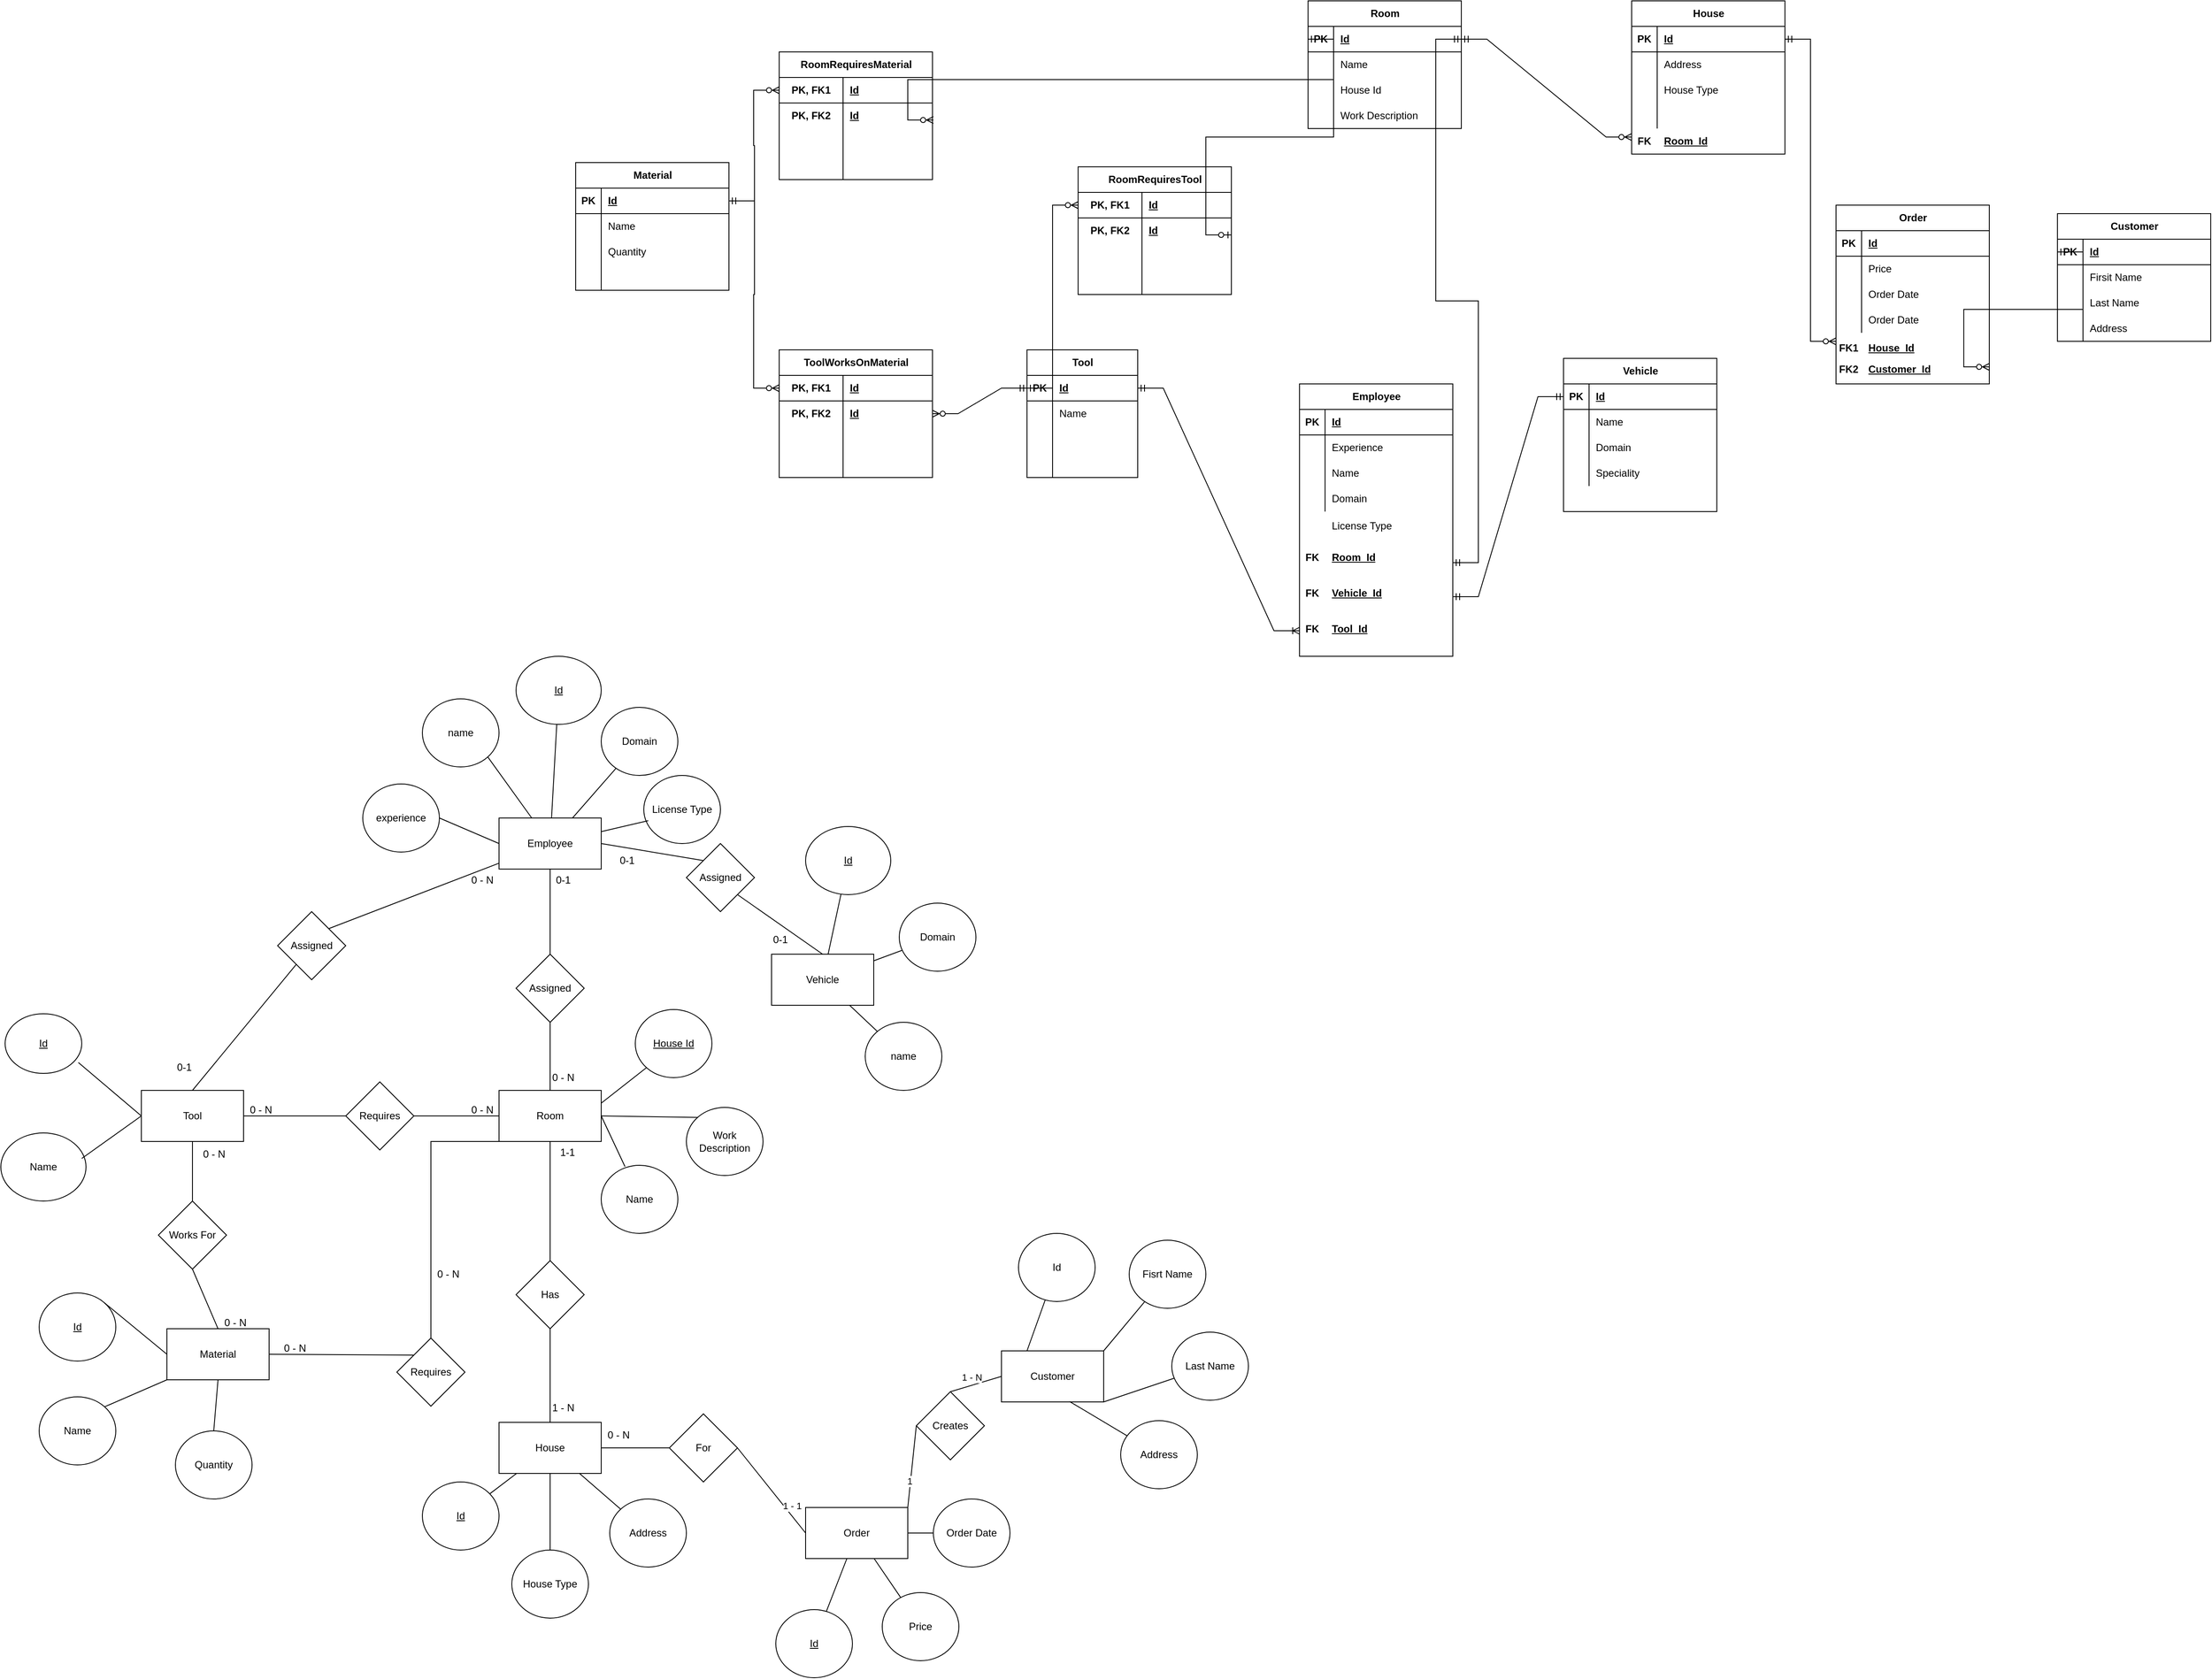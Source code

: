 <mxfile version="22.1.2" type="device">
  <diagram name="Page-1" id="Bh1-VLwmAm6y3t7GcpSy">
    <mxGraphModel dx="2170" dy="2088" grid="1" gridSize="10" guides="1" tooltips="1" connect="1" arrows="1" fold="1" page="1" pageScale="1" pageWidth="827" pageHeight="1169" math="0" shadow="0">
      <root>
        <mxCell id="0" />
        <mxCell id="1" parent="0" />
        <mxCell id="pNH0srEoW9bktGHwoElj-118" value="Room" style="rounded=0;whiteSpace=wrap;html=1;" vertex="1" parent="1">
          <mxGeometry x="350" y="280" width="120" height="60" as="geometry" />
        </mxCell>
        <mxCell id="pNH0srEoW9bktGHwoElj-119" value="Requires" style="rhombus;whiteSpace=wrap;html=1;" vertex="1" parent="1">
          <mxGeometry x="170" y="270" width="80" height="80" as="geometry" />
        </mxCell>
        <mxCell id="pNH0srEoW9bktGHwoElj-120" value="Tool" style="rounded=0;whiteSpace=wrap;html=1;" vertex="1" parent="1">
          <mxGeometry x="-70" y="280" width="120" height="60" as="geometry" />
        </mxCell>
        <mxCell id="pNH0srEoW9bktGHwoElj-121" value="" style="endArrow=none;html=1;rounded=0;entryX=1;entryY=0.5;entryDx=0;entryDy=0;exitX=0;exitY=0.5;exitDx=0;exitDy=0;" edge="1" parent="1" source="pNH0srEoW9bktGHwoElj-118" target="pNH0srEoW9bktGHwoElj-119">
          <mxGeometry width="50" height="50" relative="1" as="geometry">
            <mxPoint x="350" y="310" as="sourcePoint" />
            <mxPoint x="400" y="260" as="targetPoint" />
          </mxGeometry>
        </mxCell>
        <mxCell id="pNH0srEoW9bktGHwoElj-122" value="" style="endArrow=none;html=1;rounded=0;entryX=1;entryY=0.5;entryDx=0;entryDy=0;exitX=0;exitY=0.5;exitDx=0;exitDy=0;" edge="1" parent="1" source="pNH0srEoW9bktGHwoElj-119" target="pNH0srEoW9bktGHwoElj-120">
          <mxGeometry width="50" height="50" relative="1" as="geometry">
            <mxPoint x="350" y="310" as="sourcePoint" />
            <mxPoint x="400" y="260" as="targetPoint" />
            <Array as="points" />
          </mxGeometry>
        </mxCell>
        <mxCell id="pNH0srEoW9bktGHwoElj-123" value="Assigned" style="rhombus;whiteSpace=wrap;html=1;" vertex="1" parent="1">
          <mxGeometry x="370" y="120" width="80" height="80" as="geometry" />
        </mxCell>
        <mxCell id="pNH0srEoW9bktGHwoElj-124" value="Employee" style="rounded=0;whiteSpace=wrap;html=1;" vertex="1" parent="1">
          <mxGeometry x="350" y="-40" width="120" height="60" as="geometry" />
        </mxCell>
        <mxCell id="pNH0srEoW9bktGHwoElj-125" value="" style="endArrow=none;html=1;rounded=0;entryX=0.5;entryY=1;entryDx=0;entryDy=0;exitX=0.5;exitY=0;exitDx=0;exitDy=0;" edge="1" parent="1" source="pNH0srEoW9bktGHwoElj-123" target="pNH0srEoW9bktGHwoElj-124">
          <mxGeometry width="50" height="50" relative="1" as="geometry">
            <mxPoint x="390" y="100" as="sourcePoint" />
            <mxPoint x="440" y="50" as="targetPoint" />
          </mxGeometry>
        </mxCell>
        <mxCell id="pNH0srEoW9bktGHwoElj-126" value="" style="endArrow=none;html=1;rounded=0;entryX=0.5;entryY=1;entryDx=0;entryDy=0;exitX=0.5;exitY=0;exitDx=0;exitDy=0;" edge="1" parent="1" source="pNH0srEoW9bktGHwoElj-118" target="pNH0srEoW9bktGHwoElj-123">
          <mxGeometry width="50" height="50" relative="1" as="geometry">
            <mxPoint x="300" y="240" as="sourcePoint" />
            <mxPoint x="350" y="190" as="targetPoint" />
          </mxGeometry>
        </mxCell>
        <mxCell id="pNH0srEoW9bktGHwoElj-127" value="Assigned" style="rhombus;whiteSpace=wrap;html=1;" vertex="1" parent="1">
          <mxGeometry x="90" y="70" width="80" height="80" as="geometry" />
        </mxCell>
        <mxCell id="pNH0srEoW9bktGHwoElj-128" value="" style="endArrow=none;html=1;rounded=0;exitX=1;exitY=0;exitDx=0;exitDy=0;" edge="1" parent="1" source="pNH0srEoW9bktGHwoElj-127" target="pNH0srEoW9bktGHwoElj-124">
          <mxGeometry width="50" height="50" relative="1" as="geometry">
            <mxPoint x="220" y="70" as="sourcePoint" />
            <mxPoint x="270" y="20" as="targetPoint" />
          </mxGeometry>
        </mxCell>
        <mxCell id="pNH0srEoW9bktGHwoElj-129" value="" style="endArrow=none;html=1;rounded=0;exitX=0.5;exitY=0;exitDx=0;exitDy=0;" edge="1" parent="1" source="pNH0srEoW9bktGHwoElj-120" target="pNH0srEoW9bktGHwoElj-127">
          <mxGeometry width="50" height="50" relative="1" as="geometry">
            <mxPoint x="30" y="230" as="sourcePoint" />
            <mxPoint x="80" y="180" as="targetPoint" />
          </mxGeometry>
        </mxCell>
        <mxCell id="pNH0srEoW9bktGHwoElj-130" value="Has" style="rhombus;whiteSpace=wrap;html=1;" vertex="1" parent="1">
          <mxGeometry x="370" y="480" width="80" height="80" as="geometry" />
        </mxCell>
        <mxCell id="pNH0srEoW9bktGHwoElj-131" value="House" style="rounded=0;whiteSpace=wrap;html=1;" vertex="1" parent="1">
          <mxGeometry x="350" y="670" width="120" height="60" as="geometry" />
        </mxCell>
        <mxCell id="pNH0srEoW9bktGHwoElj-132" value="" style="endArrow=none;html=1;rounded=0;exitX=0.5;exitY=1;exitDx=0;exitDy=0;entryX=0.5;entryY=0;entryDx=0;entryDy=0;" edge="1" parent="1" source="pNH0srEoW9bktGHwoElj-118" target="pNH0srEoW9bktGHwoElj-130">
          <mxGeometry width="50" height="50" relative="1" as="geometry">
            <mxPoint x="510" y="320" as="sourcePoint" />
            <mxPoint x="560" y="270" as="targetPoint" />
          </mxGeometry>
        </mxCell>
        <mxCell id="pNH0srEoW9bktGHwoElj-133" value="Material" style="rounded=0;whiteSpace=wrap;html=1;" vertex="1" parent="1">
          <mxGeometry x="-40" y="560" width="120" height="60" as="geometry" />
        </mxCell>
        <mxCell id="pNH0srEoW9bktGHwoElj-134" value="" style="endArrow=none;html=1;rounded=0;entryX=0.5;entryY=1;entryDx=0;entryDy=0;exitX=0.5;exitY=0;exitDx=0;exitDy=0;" edge="1" parent="1" source="pNH0srEoW9bktGHwoElj-131" target="pNH0srEoW9bktGHwoElj-130">
          <mxGeometry width="50" height="50" relative="1" as="geometry">
            <mxPoint x="380" y="630" as="sourcePoint" />
            <mxPoint x="430" y="580" as="targetPoint" />
          </mxGeometry>
        </mxCell>
        <mxCell id="pNH0srEoW9bktGHwoElj-135" value="" style="endArrow=none;html=1;rounded=0;exitX=1;exitY=0.5;exitDx=0;exitDy=0;entryX=0;entryY=0;entryDx=0;entryDy=0;" edge="1" parent="1" source="pNH0srEoW9bktGHwoElj-133" target="pNH0srEoW9bktGHwoElj-137">
          <mxGeometry width="50" height="50" relative="1" as="geometry">
            <mxPoint x="130" y="590" as="sourcePoint" />
            <mxPoint x="180" y="540" as="targetPoint" />
          </mxGeometry>
        </mxCell>
        <mxCell id="pNH0srEoW9bktGHwoElj-136" value="Works For" style="rhombus;whiteSpace=wrap;html=1;" vertex="1" parent="1">
          <mxGeometry x="-50" y="410" width="80" height="80" as="geometry" />
        </mxCell>
        <mxCell id="pNH0srEoW9bktGHwoElj-137" value="Requires" style="rhombus;whiteSpace=wrap;html=1;" vertex="1" parent="1">
          <mxGeometry x="230" y="571" width="80" height="80" as="geometry" />
        </mxCell>
        <mxCell id="pNH0srEoW9bktGHwoElj-138" value="" style="endArrow=none;html=1;rounded=0;exitX=0.5;exitY=0;exitDx=0;exitDy=0;entryX=0;entryY=1;entryDx=0;entryDy=0;" edge="1" parent="1" source="pNH0srEoW9bktGHwoElj-137" target="pNH0srEoW9bktGHwoElj-118">
          <mxGeometry width="50" height="50" relative="1" as="geometry">
            <mxPoint x="270" y="720" as="sourcePoint" />
            <mxPoint x="320" y="670" as="targetPoint" />
            <Array as="points">
              <mxPoint x="270" y="450" />
              <mxPoint x="270" y="340" />
            </Array>
          </mxGeometry>
        </mxCell>
        <mxCell id="pNH0srEoW9bktGHwoElj-139" value="" style="endArrow=none;html=1;rounded=0;entryX=0.5;entryY=1;entryDx=0;entryDy=0;exitX=0.5;exitY=0;exitDx=0;exitDy=0;" edge="1" parent="1" source="pNH0srEoW9bktGHwoElj-133" target="pNH0srEoW9bktGHwoElj-136">
          <mxGeometry width="50" height="50" relative="1" as="geometry">
            <mxPoint x="-130" y="550" as="sourcePoint" />
            <mxPoint x="-80" y="500" as="targetPoint" />
          </mxGeometry>
        </mxCell>
        <mxCell id="pNH0srEoW9bktGHwoElj-140" value="" style="endArrow=none;html=1;rounded=0;entryX=0.5;entryY=1;entryDx=0;entryDy=0;exitX=0.5;exitY=0;exitDx=0;exitDy=0;" edge="1" parent="1" source="pNH0srEoW9bktGHwoElj-136" target="pNH0srEoW9bktGHwoElj-120">
          <mxGeometry width="50" height="50" relative="1" as="geometry">
            <mxPoint x="-130" y="460" as="sourcePoint" />
            <mxPoint x="-80" y="410" as="targetPoint" />
          </mxGeometry>
        </mxCell>
        <mxCell id="pNH0srEoW9bktGHwoElj-141" value="Order" style="rounded=0;whiteSpace=wrap;html=1;" vertex="1" parent="1">
          <mxGeometry x="710" y="770" width="120" height="60" as="geometry" />
        </mxCell>
        <mxCell id="pNH0srEoW9bktGHwoElj-142" value="For" style="rhombus;whiteSpace=wrap;html=1;" vertex="1" parent="1">
          <mxGeometry x="550" y="660" width="80" height="80" as="geometry" />
        </mxCell>
        <mxCell id="pNH0srEoW9bktGHwoElj-143" value="" style="endArrow=none;html=1;rounded=0;exitX=1;exitY=0.5;exitDx=0;exitDy=0;entryX=0;entryY=0.5;entryDx=0;entryDy=0;" edge="1" parent="1" source="pNH0srEoW9bktGHwoElj-131" target="pNH0srEoW9bktGHwoElj-142">
          <mxGeometry width="50" height="50" relative="1" as="geometry">
            <mxPoint x="480" y="730" as="sourcePoint" />
            <mxPoint x="530" y="680" as="targetPoint" />
          </mxGeometry>
        </mxCell>
        <mxCell id="pNH0srEoW9bktGHwoElj-144" value="" style="endArrow=none;html=1;rounded=0;exitX=1;exitY=0.5;exitDx=0;exitDy=0;entryX=0;entryY=0.5;entryDx=0;entryDy=0;" edge="1" parent="1" source="pNH0srEoW9bktGHwoElj-142" target="pNH0srEoW9bktGHwoElj-141">
          <mxGeometry width="50" height="50" relative="1" as="geometry">
            <mxPoint x="630" y="770" as="sourcePoint" />
            <mxPoint x="680" y="720" as="targetPoint" />
          </mxGeometry>
        </mxCell>
        <mxCell id="pNH0srEoW9bktGHwoElj-145" value="1  - 1" style="edgeLabel;html=1;align=center;verticalAlign=middle;resizable=0;points=[];" vertex="1" connectable="0" parent="pNH0srEoW9bktGHwoElj-144">
          <mxGeometry x="0.601" relative="1" as="geometry">
            <mxPoint y="-12" as="offset" />
          </mxGeometry>
        </mxCell>
        <mxCell id="pNH0srEoW9bktGHwoElj-146" value="Vehicle" style="rounded=0;whiteSpace=wrap;html=1;" vertex="1" parent="1">
          <mxGeometry x="670" y="120" width="120" height="60" as="geometry" />
        </mxCell>
        <mxCell id="pNH0srEoW9bktGHwoElj-147" value="Assigned" style="rhombus;whiteSpace=wrap;html=1;" vertex="1" parent="1">
          <mxGeometry x="570" y="-10" width="80" height="80" as="geometry" />
        </mxCell>
        <mxCell id="pNH0srEoW9bktGHwoElj-148" value="" style="endArrow=none;html=1;rounded=0;entryX=1;entryY=0.5;entryDx=0;entryDy=0;exitX=0;exitY=0;exitDx=0;exitDy=0;" edge="1" parent="1" source="pNH0srEoW9bktGHwoElj-147" target="pNH0srEoW9bktGHwoElj-124">
          <mxGeometry width="50" height="50" relative="1" as="geometry">
            <mxPoint x="470" y="100" as="sourcePoint" />
            <mxPoint x="520" y="50" as="targetPoint" />
          </mxGeometry>
        </mxCell>
        <mxCell id="pNH0srEoW9bktGHwoElj-149" value="" style="endArrow=none;html=1;rounded=0;entryX=1;entryY=1;entryDx=0;entryDy=0;exitX=0.5;exitY=0;exitDx=0;exitDy=0;" edge="1" parent="1" source="pNH0srEoW9bktGHwoElj-146" target="pNH0srEoW9bktGHwoElj-147">
          <mxGeometry width="50" height="50" relative="1" as="geometry">
            <mxPoint x="420" y="270" as="sourcePoint" />
            <mxPoint x="760" y="-30" as="targetPoint" />
          </mxGeometry>
        </mxCell>
        <mxCell id="pNH0srEoW9bktGHwoElj-150" value="&lt;u&gt;Id&lt;/u&gt;" style="ellipse;whiteSpace=wrap;html=1;" vertex="1" parent="1">
          <mxGeometry x="-230" y="190" width="90" height="70" as="geometry" />
        </mxCell>
        <mxCell id="pNH0srEoW9bktGHwoElj-151" value="Name" style="ellipse;whiteSpace=wrap;html=1;" vertex="1" parent="1">
          <mxGeometry x="-235" y="330" width="100" height="80" as="geometry" />
        </mxCell>
        <mxCell id="pNH0srEoW9bktGHwoElj-152" value="" style="endArrow=none;html=1;rounded=0;entryX=0;entryY=0.5;entryDx=0;entryDy=0;" edge="1" parent="1" target="pNH0srEoW9bktGHwoElj-120">
          <mxGeometry width="50" height="50" relative="1" as="geometry">
            <mxPoint x="-140" y="360" as="sourcePoint" />
            <mxPoint x="-80" y="320" as="targetPoint" />
          </mxGeometry>
        </mxCell>
        <mxCell id="pNH0srEoW9bktGHwoElj-153" value="" style="endArrow=none;html=1;rounded=0;entryX=0;entryY=0.5;entryDx=0;entryDy=0;exitX=0.956;exitY=0.818;exitDx=0;exitDy=0;exitPerimeter=0;" edge="1" parent="1" source="pNH0srEoW9bktGHwoElj-150" target="pNH0srEoW9bktGHwoElj-120">
          <mxGeometry width="50" height="50" relative="1" as="geometry">
            <mxPoint x="-140" y="300" as="sourcePoint" />
            <mxPoint x="-90" y="250" as="targetPoint" />
          </mxGeometry>
        </mxCell>
        <mxCell id="pNH0srEoW9bktGHwoElj-154" value="&lt;u&gt;Id&lt;/u&gt;" style="ellipse;whiteSpace=wrap;html=1;" vertex="1" parent="1">
          <mxGeometry x="-190" y="518" width="90" height="80" as="geometry" />
        </mxCell>
        <mxCell id="pNH0srEoW9bktGHwoElj-155" value="Name" style="ellipse;whiteSpace=wrap;html=1;" vertex="1" parent="1">
          <mxGeometry x="-190" y="640" width="90" height="80" as="geometry" />
        </mxCell>
        <mxCell id="pNH0srEoW9bktGHwoElj-156" value="Name" style="ellipse;whiteSpace=wrap;html=1;" vertex="1" parent="1">
          <mxGeometry x="470" y="368" width="90" height="80" as="geometry" />
        </mxCell>
        <mxCell id="pNH0srEoW9bktGHwoElj-157" value="name" style="ellipse;whiteSpace=wrap;html=1;" vertex="1" parent="1">
          <mxGeometry x="260" y="-180" width="90" height="80" as="geometry" />
        </mxCell>
        <mxCell id="pNH0srEoW9bktGHwoElj-158" value="name" style="ellipse;whiteSpace=wrap;html=1;" vertex="1" parent="1">
          <mxGeometry x="780" y="200" width="90" height="80" as="geometry" />
        </mxCell>
        <mxCell id="pNH0srEoW9bktGHwoElj-159" value="" style="endArrow=none;html=1;rounded=0;exitX=1;exitY=0;exitDx=0;exitDy=0;entryX=0;entryY=0.5;entryDx=0;entryDy=0;" edge="1" parent="1" source="pNH0srEoW9bktGHwoElj-154" target="pNH0srEoW9bktGHwoElj-133">
          <mxGeometry width="50" height="50" relative="1" as="geometry">
            <mxPoint x="-120" y="610" as="sourcePoint" />
            <mxPoint x="-70" y="560" as="targetPoint" />
          </mxGeometry>
        </mxCell>
        <mxCell id="pNH0srEoW9bktGHwoElj-160" value="" style="endArrow=none;html=1;rounded=0;entryX=0.5;entryY=1;entryDx=0;entryDy=0;exitX=0.5;exitY=0;exitDx=0;exitDy=0;" edge="1" parent="1" source="pNH0srEoW9bktGHwoElj-256" target="pNH0srEoW9bktGHwoElj-133">
          <mxGeometry width="50" height="50" relative="1" as="geometry">
            <mxPoint x="-20" y="680" as="sourcePoint" />
            <mxPoint x="30" y="630" as="targetPoint" />
          </mxGeometry>
        </mxCell>
        <mxCell id="pNH0srEoW9bktGHwoElj-161" value="" style="endArrow=none;html=1;rounded=0;exitX=1;exitY=0.5;exitDx=0;exitDy=0;entryX=0.31;entryY=0.019;entryDx=0;entryDy=0;entryPerimeter=0;" edge="1" parent="1" source="pNH0srEoW9bktGHwoElj-118" target="pNH0srEoW9bktGHwoElj-156">
          <mxGeometry width="50" height="50" relative="1" as="geometry">
            <mxPoint x="510" y="320" as="sourcePoint" />
            <mxPoint x="560" y="270" as="targetPoint" />
          </mxGeometry>
        </mxCell>
        <mxCell id="pNH0srEoW9bktGHwoElj-162" value="&lt;u&gt;House Id&lt;/u&gt;" style="ellipse;whiteSpace=wrap;html=1;" vertex="1" parent="1">
          <mxGeometry x="510" y="185" width="90" height="80" as="geometry" />
        </mxCell>
        <mxCell id="pNH0srEoW9bktGHwoElj-163" value="" style="endArrow=none;html=1;rounded=0;exitX=1;exitY=0.25;exitDx=0;exitDy=0;entryX=0;entryY=1;entryDx=0;entryDy=0;" edge="1" parent="1" source="pNH0srEoW9bktGHwoElj-118" target="pNH0srEoW9bktGHwoElj-162">
          <mxGeometry width="50" height="50" relative="1" as="geometry">
            <mxPoint x="510" y="320" as="sourcePoint" />
            <mxPoint x="560" y="270" as="targetPoint" />
          </mxGeometry>
        </mxCell>
        <mxCell id="pNH0srEoW9bktGHwoElj-164" value="&lt;u&gt;Id&lt;/u&gt;" style="ellipse;whiteSpace=wrap;html=1;" vertex="1" parent="1">
          <mxGeometry x="370" y="-230" width="100" height="80" as="geometry" />
        </mxCell>
        <mxCell id="pNH0srEoW9bktGHwoElj-165" value="Domain" style="ellipse;whiteSpace=wrap;html=1;" vertex="1" parent="1">
          <mxGeometry x="470" y="-170" width="90" height="80" as="geometry" />
        </mxCell>
        <mxCell id="pNH0srEoW9bktGHwoElj-166" value="experience" style="ellipse;whiteSpace=wrap;html=1;" vertex="1" parent="1">
          <mxGeometry x="190" y="-80" width="90" height="80" as="geometry" />
        </mxCell>
        <mxCell id="pNH0srEoW9bktGHwoElj-167" value="License Type" style="ellipse;whiteSpace=wrap;html=1;" vertex="1" parent="1">
          <mxGeometry x="520" y="-90" width="90" height="80" as="geometry" />
        </mxCell>
        <mxCell id="pNH0srEoW9bktGHwoElj-168" value="" style="endArrow=none;html=1;rounded=0;exitX=1;exitY=0.5;exitDx=0;exitDy=0;entryX=0;entryY=0.5;entryDx=0;entryDy=0;" edge="1" parent="1" source="pNH0srEoW9bktGHwoElj-166" target="pNH0srEoW9bktGHwoElj-124">
          <mxGeometry width="50" height="50" relative="1" as="geometry">
            <mxPoint x="310" y="-40" as="sourcePoint" />
            <mxPoint x="360" y="-90" as="targetPoint" />
          </mxGeometry>
        </mxCell>
        <mxCell id="pNH0srEoW9bktGHwoElj-169" value="" style="endArrow=none;html=1;rounded=0;entryX=1;entryY=1;entryDx=0;entryDy=0;" edge="1" parent="1" source="pNH0srEoW9bktGHwoElj-124" target="pNH0srEoW9bktGHwoElj-157">
          <mxGeometry width="50" height="50" relative="1" as="geometry">
            <mxPoint x="350" y="-50" as="sourcePoint" />
            <mxPoint x="400" y="-100" as="targetPoint" />
          </mxGeometry>
        </mxCell>
        <mxCell id="pNH0srEoW9bktGHwoElj-170" value="" style="endArrow=none;html=1;rounded=0;" edge="1" parent="1" source="pNH0srEoW9bktGHwoElj-124" target="pNH0srEoW9bktGHwoElj-164">
          <mxGeometry width="50" height="50" relative="1" as="geometry">
            <mxPoint x="420" y="-60" as="sourcePoint" />
            <mxPoint x="470" y="-110" as="targetPoint" />
          </mxGeometry>
        </mxCell>
        <mxCell id="pNH0srEoW9bktGHwoElj-171" value="" style="endArrow=none;html=1;rounded=0;" edge="1" parent="1" source="pNH0srEoW9bktGHwoElj-124" target="pNH0srEoW9bktGHwoElj-165">
          <mxGeometry width="50" height="50" relative="1" as="geometry">
            <mxPoint x="190" y="-120" as="sourcePoint" />
            <mxPoint x="240" y="-170" as="targetPoint" />
          </mxGeometry>
        </mxCell>
        <mxCell id="pNH0srEoW9bktGHwoElj-172" value="" style="endArrow=none;html=1;rounded=0;entryX=0.058;entryY=0.664;entryDx=0;entryDy=0;entryPerimeter=0;" edge="1" parent="1" source="pNH0srEoW9bktGHwoElj-124" target="pNH0srEoW9bktGHwoElj-167">
          <mxGeometry width="50" height="50" relative="1" as="geometry">
            <mxPoint x="590" y="-110" as="sourcePoint" />
            <mxPoint x="640" y="-160" as="targetPoint" />
          </mxGeometry>
        </mxCell>
        <mxCell id="pNH0srEoW9bktGHwoElj-173" value="Domain" style="ellipse;whiteSpace=wrap;html=1;" vertex="1" parent="1">
          <mxGeometry x="820" y="60" width="90" height="80" as="geometry" />
        </mxCell>
        <mxCell id="pNH0srEoW9bktGHwoElj-174" value="&lt;u&gt;Id&lt;/u&gt;" style="ellipse;whiteSpace=wrap;html=1;" vertex="1" parent="1">
          <mxGeometry x="710" y="-30" width="100" height="80" as="geometry" />
        </mxCell>
        <mxCell id="pNH0srEoW9bktGHwoElj-175" value="" style="endArrow=none;html=1;rounded=0;" edge="1" parent="1" source="pNH0srEoW9bktGHwoElj-146" target="pNH0srEoW9bktGHwoElj-174">
          <mxGeometry width="50" height="50" relative="1" as="geometry">
            <mxPoint x="770" y="140" as="sourcePoint" />
            <mxPoint x="820" y="90" as="targetPoint" />
          </mxGeometry>
        </mxCell>
        <mxCell id="pNH0srEoW9bktGHwoElj-176" value="" style="endArrow=none;html=1;rounded=0;" edge="1" parent="1" source="pNH0srEoW9bktGHwoElj-146" target="pNH0srEoW9bktGHwoElj-173">
          <mxGeometry width="50" height="50" relative="1" as="geometry">
            <mxPoint x="980" y="180" as="sourcePoint" />
            <mxPoint x="1030" y="130" as="targetPoint" />
          </mxGeometry>
        </mxCell>
        <mxCell id="pNH0srEoW9bktGHwoElj-177" value="" style="endArrow=none;html=1;rounded=0;" edge="1" parent="1" source="pNH0srEoW9bktGHwoElj-158" target="pNH0srEoW9bktGHwoElj-146">
          <mxGeometry width="50" height="50" relative="1" as="geometry">
            <mxPoint x="650" y="260" as="sourcePoint" />
            <mxPoint x="700" y="210" as="targetPoint" />
          </mxGeometry>
        </mxCell>
        <mxCell id="pNH0srEoW9bktGHwoElj-178" value="&lt;u&gt;Id&lt;/u&gt;" style="ellipse;whiteSpace=wrap;html=1;" vertex="1" parent="1">
          <mxGeometry x="260" y="740" width="90" height="80" as="geometry" />
        </mxCell>
        <mxCell id="pNH0srEoW9bktGHwoElj-179" value="Address" style="ellipse;whiteSpace=wrap;html=1;" vertex="1" parent="1">
          <mxGeometry x="480" y="760" width="90" height="80" as="geometry" />
        </mxCell>
        <mxCell id="pNH0srEoW9bktGHwoElj-180" value="" style="endArrow=none;html=1;rounded=0;" edge="1" parent="1" source="pNH0srEoW9bktGHwoElj-178" target="pNH0srEoW9bktGHwoElj-131">
          <mxGeometry width="50" height="50" relative="1" as="geometry">
            <mxPoint x="160" y="860" as="sourcePoint" />
            <mxPoint x="210" y="810" as="targetPoint" />
          </mxGeometry>
        </mxCell>
        <mxCell id="pNH0srEoW9bktGHwoElj-181" value="" style="endArrow=none;html=1;rounded=0;" edge="1" parent="1" source="pNH0srEoW9bktGHwoElj-179" target="pNH0srEoW9bktGHwoElj-131">
          <mxGeometry width="50" height="50" relative="1" as="geometry">
            <mxPoint x="110" y="800" as="sourcePoint" />
            <mxPoint x="160" y="750" as="targetPoint" />
          </mxGeometry>
        </mxCell>
        <mxCell id="pNH0srEoW9bktGHwoElj-182" value="&lt;u&gt;Id&lt;/u&gt;" style="ellipse;whiteSpace=wrap;html=1;" vertex="1" parent="1">
          <mxGeometry x="675" y="890" width="90" height="80" as="geometry" />
        </mxCell>
        <mxCell id="pNH0srEoW9bktGHwoElj-183" value="Price" style="ellipse;whiteSpace=wrap;html=1;" vertex="1" parent="1">
          <mxGeometry x="800" y="870" width="90" height="80" as="geometry" />
        </mxCell>
        <mxCell id="pNH0srEoW9bktGHwoElj-184" value="Order Date" style="ellipse;whiteSpace=wrap;html=1;" vertex="1" parent="1">
          <mxGeometry x="860" y="760" width="90" height="80" as="geometry" />
        </mxCell>
        <mxCell id="pNH0srEoW9bktGHwoElj-185" value="" style="endArrow=none;html=1;rounded=0;" edge="1" parent="1" source="pNH0srEoW9bktGHwoElj-182" target="pNH0srEoW9bktGHwoElj-141">
          <mxGeometry width="50" height="50" relative="1" as="geometry">
            <mxPoint x="760" y="990" as="sourcePoint" />
            <mxPoint x="810" y="940" as="targetPoint" />
          </mxGeometry>
        </mxCell>
        <mxCell id="pNH0srEoW9bktGHwoElj-186" value="" style="endArrow=none;html=1;rounded=0;" edge="1" parent="1" source="pNH0srEoW9bktGHwoElj-183" target="pNH0srEoW9bktGHwoElj-141">
          <mxGeometry width="50" height="50" relative="1" as="geometry">
            <mxPoint x="740" y="990" as="sourcePoint" />
            <mxPoint x="790" y="940" as="targetPoint" />
          </mxGeometry>
        </mxCell>
        <mxCell id="pNH0srEoW9bktGHwoElj-187" value="" style="endArrow=none;html=1;rounded=0;" edge="1" parent="1" source="pNH0srEoW9bktGHwoElj-184" target="pNH0srEoW9bktGHwoElj-141">
          <mxGeometry width="50" height="50" relative="1" as="geometry">
            <mxPoint x="700" y="1020" as="sourcePoint" />
            <mxPoint x="750" y="970" as="targetPoint" />
          </mxGeometry>
        </mxCell>
        <mxCell id="pNH0srEoW9bktGHwoElj-188" value="0 - N" style="text;html=1;align=center;verticalAlign=middle;resizable=0;points=[];autosize=1;strokeColor=none;fillColor=none;" vertex="1" parent="1">
          <mxGeometry x="470" y="670" width="40" height="30" as="geometry" />
        </mxCell>
        <mxCell id="pNH0srEoW9bktGHwoElj-189" value="0 - N" style="text;html=1;align=center;verticalAlign=middle;resizable=0;points=[];autosize=1;strokeColor=none;fillColor=none;" vertex="1" parent="1">
          <mxGeometry x="270" y="481" width="40" height="30" as="geometry" />
        </mxCell>
        <mxCell id="pNH0srEoW9bktGHwoElj-190" value="0 - N" style="text;html=1;align=center;verticalAlign=middle;resizable=0;points=[];autosize=1;strokeColor=none;fillColor=none;" vertex="1" parent="1">
          <mxGeometry x="90" y="568" width="40" height="30" as="geometry" />
        </mxCell>
        <mxCell id="pNH0srEoW9bktGHwoElj-191" value="0 - N" style="text;html=1;align=center;verticalAlign=middle;resizable=0;points=[];autosize=1;strokeColor=none;fillColor=none;" vertex="1" parent="1">
          <mxGeometry x="20" y="538" width="40" height="30" as="geometry" />
        </mxCell>
        <mxCell id="pNH0srEoW9bktGHwoElj-192" value="0 - N" style="text;html=1;align=center;verticalAlign=middle;resizable=0;points=[];autosize=1;strokeColor=none;fillColor=none;" vertex="1" parent="1">
          <mxGeometry x="-5" y="340" width="40" height="30" as="geometry" />
        </mxCell>
        <mxCell id="pNH0srEoW9bktGHwoElj-193" value="0 - N" style="text;html=1;align=center;verticalAlign=middle;resizable=0;points=[];autosize=1;strokeColor=none;fillColor=none;" vertex="1" parent="1">
          <mxGeometry x="310" y="288" width="40" height="30" as="geometry" />
        </mxCell>
        <mxCell id="pNH0srEoW9bktGHwoElj-194" value="0 - N" style="text;html=1;align=center;verticalAlign=middle;resizable=0;points=[];autosize=1;strokeColor=none;fillColor=none;" vertex="1" parent="1">
          <mxGeometry x="50" y="288" width="40" height="30" as="geometry" />
        </mxCell>
        <mxCell id="pNH0srEoW9bktGHwoElj-195" value="0-1" style="text;html=1;align=center;verticalAlign=middle;resizable=0;points=[];autosize=1;strokeColor=none;fillColor=none;" vertex="1" parent="1">
          <mxGeometry x="-40" y="238" width="40" height="30" as="geometry" />
        </mxCell>
        <mxCell id="pNH0srEoW9bktGHwoElj-196" value="0 - N" style="text;html=1;align=center;verticalAlign=middle;resizable=0;points=[];autosize=1;strokeColor=none;fillColor=none;" vertex="1" parent="1">
          <mxGeometry x="310" y="18" width="40" height="30" as="geometry" />
        </mxCell>
        <mxCell id="pNH0srEoW9bktGHwoElj-197" value="0-1" style="text;html=1;align=center;verticalAlign=middle;resizable=0;points=[];autosize=1;strokeColor=none;fillColor=none;" vertex="1" parent="1">
          <mxGeometry x="480" y="-5" width="40" height="30" as="geometry" />
        </mxCell>
        <mxCell id="pNH0srEoW9bktGHwoElj-198" value="0-1" style="text;html=1;align=center;verticalAlign=middle;resizable=0;points=[];autosize=1;strokeColor=none;fillColor=none;" vertex="1" parent="1">
          <mxGeometry x="660" y="88" width="40" height="30" as="geometry" />
        </mxCell>
        <mxCell id="pNH0srEoW9bktGHwoElj-199" value="0 - N" style="text;html=1;align=center;verticalAlign=middle;resizable=0;points=[];autosize=1;strokeColor=none;fillColor=none;" vertex="1" parent="1">
          <mxGeometry x="405" y="250" width="40" height="30" as="geometry" />
        </mxCell>
        <mxCell id="pNH0srEoW9bktGHwoElj-200" value="0-1" style="text;html=1;align=center;verticalAlign=middle;resizable=0;points=[];autosize=1;strokeColor=none;fillColor=none;" vertex="1" parent="1">
          <mxGeometry x="405" y="18" width="40" height="30" as="geometry" />
        </mxCell>
        <mxCell id="pNH0srEoW9bktGHwoElj-201" value="1-1" style="text;html=1;align=center;verticalAlign=middle;resizable=0;points=[];autosize=1;strokeColor=none;fillColor=none;" vertex="1" parent="1">
          <mxGeometry x="410" y="338" width="40" height="30" as="geometry" />
        </mxCell>
        <mxCell id="pNH0srEoW9bktGHwoElj-202" value="1 - N" style="text;html=1;align=center;verticalAlign=middle;resizable=0;points=[];autosize=1;strokeColor=none;fillColor=none;" vertex="1" parent="1">
          <mxGeometry x="405" y="638" width="40" height="30" as="geometry" />
        </mxCell>
        <mxCell id="pNH0srEoW9bktGHwoElj-217" value="Vehicle" style="shape=table;startSize=30;container=1;collapsible=1;childLayout=tableLayout;fixedRows=1;rowLines=0;fontStyle=1;align=center;resizeLast=1;html=1;" vertex="1" parent="1">
          <mxGeometry x="1600" y="-580" width="180" height="180" as="geometry" />
        </mxCell>
        <mxCell id="pNH0srEoW9bktGHwoElj-218" value="" style="shape=tableRow;horizontal=0;startSize=0;swimlaneHead=0;swimlaneBody=0;fillColor=none;collapsible=0;dropTarget=0;points=[[0,0.5],[1,0.5]];portConstraint=eastwest;top=0;left=0;right=0;bottom=1;" vertex="1" parent="pNH0srEoW9bktGHwoElj-217">
          <mxGeometry y="30" width="180" height="30" as="geometry" />
        </mxCell>
        <mxCell id="pNH0srEoW9bktGHwoElj-219" value="PK" style="shape=partialRectangle;connectable=0;fillColor=none;top=0;left=0;bottom=0;right=0;fontStyle=1;overflow=hidden;whiteSpace=wrap;html=1;" vertex="1" parent="pNH0srEoW9bktGHwoElj-218">
          <mxGeometry width="30" height="30" as="geometry">
            <mxRectangle width="30" height="30" as="alternateBounds" />
          </mxGeometry>
        </mxCell>
        <mxCell id="pNH0srEoW9bktGHwoElj-220" value="Id" style="shape=partialRectangle;connectable=0;fillColor=none;top=0;left=0;bottom=0;right=0;align=left;spacingLeft=6;fontStyle=5;overflow=hidden;whiteSpace=wrap;html=1;" vertex="1" parent="pNH0srEoW9bktGHwoElj-218">
          <mxGeometry x="30" width="150" height="30" as="geometry">
            <mxRectangle width="150" height="30" as="alternateBounds" />
          </mxGeometry>
        </mxCell>
        <mxCell id="pNH0srEoW9bktGHwoElj-221" value="" style="shape=tableRow;horizontal=0;startSize=0;swimlaneHead=0;swimlaneBody=0;fillColor=none;collapsible=0;dropTarget=0;points=[[0,0.5],[1,0.5]];portConstraint=eastwest;top=0;left=0;right=0;bottom=0;" vertex="1" parent="pNH0srEoW9bktGHwoElj-217">
          <mxGeometry y="60" width="180" height="30" as="geometry" />
        </mxCell>
        <mxCell id="pNH0srEoW9bktGHwoElj-222" value="" style="shape=partialRectangle;connectable=0;fillColor=none;top=0;left=0;bottom=0;right=0;editable=1;overflow=hidden;whiteSpace=wrap;html=1;" vertex="1" parent="pNH0srEoW9bktGHwoElj-221">
          <mxGeometry width="30" height="30" as="geometry">
            <mxRectangle width="30" height="30" as="alternateBounds" />
          </mxGeometry>
        </mxCell>
        <mxCell id="pNH0srEoW9bktGHwoElj-223" value="Name" style="shape=partialRectangle;connectable=0;fillColor=none;top=0;left=0;bottom=0;right=0;align=left;spacingLeft=6;overflow=hidden;whiteSpace=wrap;html=1;" vertex="1" parent="pNH0srEoW9bktGHwoElj-221">
          <mxGeometry x="30" width="150" height="30" as="geometry">
            <mxRectangle width="150" height="30" as="alternateBounds" />
          </mxGeometry>
        </mxCell>
        <mxCell id="pNH0srEoW9bktGHwoElj-224" value="" style="shape=tableRow;horizontal=0;startSize=0;swimlaneHead=0;swimlaneBody=0;fillColor=none;collapsible=0;dropTarget=0;points=[[0,0.5],[1,0.5]];portConstraint=eastwest;top=0;left=0;right=0;bottom=0;" vertex="1" parent="pNH0srEoW9bktGHwoElj-217">
          <mxGeometry y="90" width="180" height="30" as="geometry" />
        </mxCell>
        <mxCell id="pNH0srEoW9bktGHwoElj-225" value="" style="shape=partialRectangle;connectable=0;fillColor=none;top=0;left=0;bottom=0;right=0;editable=1;overflow=hidden;whiteSpace=wrap;html=1;" vertex="1" parent="pNH0srEoW9bktGHwoElj-224">
          <mxGeometry width="30" height="30" as="geometry">
            <mxRectangle width="30" height="30" as="alternateBounds" />
          </mxGeometry>
        </mxCell>
        <mxCell id="pNH0srEoW9bktGHwoElj-226" value="Domain" style="shape=partialRectangle;connectable=0;fillColor=none;top=0;left=0;bottom=0;right=0;align=left;spacingLeft=6;overflow=hidden;whiteSpace=wrap;html=1;" vertex="1" parent="pNH0srEoW9bktGHwoElj-224">
          <mxGeometry x="30" width="150" height="30" as="geometry">
            <mxRectangle width="150" height="30" as="alternateBounds" />
          </mxGeometry>
        </mxCell>
        <mxCell id="pNH0srEoW9bktGHwoElj-227" value="" style="shape=tableRow;horizontal=0;startSize=0;swimlaneHead=0;swimlaneBody=0;fillColor=none;collapsible=0;dropTarget=0;points=[[0,0.5],[1,0.5]];portConstraint=eastwest;top=0;left=0;right=0;bottom=0;" vertex="1" parent="pNH0srEoW9bktGHwoElj-217">
          <mxGeometry y="120" width="180" height="30" as="geometry" />
        </mxCell>
        <mxCell id="pNH0srEoW9bktGHwoElj-228" value="" style="shape=partialRectangle;connectable=0;fillColor=none;top=0;left=0;bottom=0;right=0;editable=1;overflow=hidden;whiteSpace=wrap;html=1;" vertex="1" parent="pNH0srEoW9bktGHwoElj-227">
          <mxGeometry width="30" height="30" as="geometry">
            <mxRectangle width="30" height="30" as="alternateBounds" />
          </mxGeometry>
        </mxCell>
        <mxCell id="pNH0srEoW9bktGHwoElj-229" value="Speciality" style="shape=partialRectangle;connectable=0;fillColor=none;top=0;left=0;bottom=0;right=0;align=left;spacingLeft=6;overflow=hidden;whiteSpace=wrap;html=1;" vertex="1" parent="pNH0srEoW9bktGHwoElj-227">
          <mxGeometry x="30" width="150" height="30" as="geometry">
            <mxRectangle width="150" height="30" as="alternateBounds" />
          </mxGeometry>
        </mxCell>
        <mxCell id="pNH0srEoW9bktGHwoElj-230" value="Tool" style="shape=table;startSize=30;container=1;collapsible=1;childLayout=tableLayout;fixedRows=1;rowLines=0;fontStyle=1;align=center;resizeLast=1;html=1;" vertex="1" parent="1">
          <mxGeometry x="970" y="-590" width="130" height="150" as="geometry" />
        </mxCell>
        <mxCell id="pNH0srEoW9bktGHwoElj-231" value="" style="shape=tableRow;horizontal=0;startSize=0;swimlaneHead=0;swimlaneBody=0;fillColor=none;collapsible=0;dropTarget=0;points=[[0,0.5],[1,0.5]];portConstraint=eastwest;top=0;left=0;right=0;bottom=1;" vertex="1" parent="pNH0srEoW9bktGHwoElj-230">
          <mxGeometry y="30" width="130" height="30" as="geometry" />
        </mxCell>
        <mxCell id="pNH0srEoW9bktGHwoElj-232" value="PK" style="shape=partialRectangle;connectable=0;fillColor=none;top=0;left=0;bottom=0;right=0;fontStyle=1;overflow=hidden;whiteSpace=wrap;html=1;" vertex="1" parent="pNH0srEoW9bktGHwoElj-231">
          <mxGeometry width="30" height="30" as="geometry">
            <mxRectangle width="30" height="30" as="alternateBounds" />
          </mxGeometry>
        </mxCell>
        <mxCell id="pNH0srEoW9bktGHwoElj-233" value="Id" style="shape=partialRectangle;connectable=0;fillColor=none;top=0;left=0;bottom=0;right=0;align=left;spacingLeft=6;fontStyle=5;overflow=hidden;whiteSpace=wrap;html=1;" vertex="1" parent="pNH0srEoW9bktGHwoElj-231">
          <mxGeometry x="30" width="100" height="30" as="geometry">
            <mxRectangle width="100" height="30" as="alternateBounds" />
          </mxGeometry>
        </mxCell>
        <mxCell id="pNH0srEoW9bktGHwoElj-234" value="" style="shape=tableRow;horizontal=0;startSize=0;swimlaneHead=0;swimlaneBody=0;fillColor=none;collapsible=0;dropTarget=0;points=[[0,0.5],[1,0.5]];portConstraint=eastwest;top=0;left=0;right=0;bottom=0;" vertex="1" parent="pNH0srEoW9bktGHwoElj-230">
          <mxGeometry y="60" width="130" height="30" as="geometry" />
        </mxCell>
        <mxCell id="pNH0srEoW9bktGHwoElj-235" value="" style="shape=partialRectangle;connectable=0;fillColor=none;top=0;left=0;bottom=0;right=0;editable=1;overflow=hidden;whiteSpace=wrap;html=1;" vertex="1" parent="pNH0srEoW9bktGHwoElj-234">
          <mxGeometry width="30" height="30" as="geometry">
            <mxRectangle width="30" height="30" as="alternateBounds" />
          </mxGeometry>
        </mxCell>
        <mxCell id="pNH0srEoW9bktGHwoElj-236" value="Name" style="shape=partialRectangle;connectable=0;fillColor=none;top=0;left=0;bottom=0;right=0;align=left;spacingLeft=6;overflow=hidden;whiteSpace=wrap;html=1;" vertex="1" parent="pNH0srEoW9bktGHwoElj-234">
          <mxGeometry x="30" width="100" height="30" as="geometry">
            <mxRectangle width="100" height="30" as="alternateBounds" />
          </mxGeometry>
        </mxCell>
        <mxCell id="pNH0srEoW9bktGHwoElj-237" value="" style="shape=tableRow;horizontal=0;startSize=0;swimlaneHead=0;swimlaneBody=0;fillColor=none;collapsible=0;dropTarget=0;points=[[0,0.5],[1,0.5]];portConstraint=eastwest;top=0;left=0;right=0;bottom=0;" vertex="1" parent="pNH0srEoW9bktGHwoElj-230">
          <mxGeometry y="90" width="130" height="30" as="geometry" />
        </mxCell>
        <mxCell id="pNH0srEoW9bktGHwoElj-238" value="" style="shape=partialRectangle;connectable=0;fillColor=none;top=0;left=0;bottom=0;right=0;editable=1;overflow=hidden;whiteSpace=wrap;html=1;" vertex="1" parent="pNH0srEoW9bktGHwoElj-237">
          <mxGeometry width="30" height="30" as="geometry">
            <mxRectangle width="30" height="30" as="alternateBounds" />
          </mxGeometry>
        </mxCell>
        <mxCell id="pNH0srEoW9bktGHwoElj-239" value="" style="shape=partialRectangle;connectable=0;fillColor=none;top=0;left=0;bottom=0;right=0;align=left;spacingLeft=6;overflow=hidden;whiteSpace=wrap;html=1;" vertex="1" parent="pNH0srEoW9bktGHwoElj-237">
          <mxGeometry x="30" width="100" height="30" as="geometry">
            <mxRectangle width="100" height="30" as="alternateBounds" />
          </mxGeometry>
        </mxCell>
        <mxCell id="pNH0srEoW9bktGHwoElj-240" value="" style="shape=tableRow;horizontal=0;startSize=0;swimlaneHead=0;swimlaneBody=0;fillColor=none;collapsible=0;dropTarget=0;points=[[0,0.5],[1,0.5]];portConstraint=eastwest;top=0;left=0;right=0;bottom=0;" vertex="1" parent="pNH0srEoW9bktGHwoElj-230">
          <mxGeometry y="120" width="130" height="30" as="geometry" />
        </mxCell>
        <mxCell id="pNH0srEoW9bktGHwoElj-241" value="" style="shape=partialRectangle;connectable=0;fillColor=none;top=0;left=0;bottom=0;right=0;editable=1;overflow=hidden;whiteSpace=wrap;html=1;" vertex="1" parent="pNH0srEoW9bktGHwoElj-240">
          <mxGeometry width="30" height="30" as="geometry">
            <mxRectangle width="30" height="30" as="alternateBounds" />
          </mxGeometry>
        </mxCell>
        <mxCell id="pNH0srEoW9bktGHwoElj-242" value="" style="shape=partialRectangle;connectable=0;fillColor=none;top=0;left=0;bottom=0;right=0;align=left;spacingLeft=6;overflow=hidden;whiteSpace=wrap;html=1;" vertex="1" parent="pNH0srEoW9bktGHwoElj-240">
          <mxGeometry x="30" width="100" height="30" as="geometry">
            <mxRectangle width="100" height="30" as="alternateBounds" />
          </mxGeometry>
        </mxCell>
        <mxCell id="pNH0srEoW9bktGHwoElj-243" value="Material" style="shape=table;startSize=30;container=1;collapsible=1;childLayout=tableLayout;fixedRows=1;rowLines=0;fontStyle=1;align=center;resizeLast=1;html=1;" vertex="1" parent="1">
          <mxGeometry x="440" y="-810" width="180" height="150" as="geometry" />
        </mxCell>
        <mxCell id="pNH0srEoW9bktGHwoElj-244" value="" style="shape=tableRow;horizontal=0;startSize=0;swimlaneHead=0;swimlaneBody=0;fillColor=none;collapsible=0;dropTarget=0;points=[[0,0.5],[1,0.5]];portConstraint=eastwest;top=0;left=0;right=0;bottom=1;" vertex="1" parent="pNH0srEoW9bktGHwoElj-243">
          <mxGeometry y="30" width="180" height="30" as="geometry" />
        </mxCell>
        <mxCell id="pNH0srEoW9bktGHwoElj-245" value="PK" style="shape=partialRectangle;connectable=0;fillColor=none;top=0;left=0;bottom=0;right=0;fontStyle=1;overflow=hidden;whiteSpace=wrap;html=1;" vertex="1" parent="pNH0srEoW9bktGHwoElj-244">
          <mxGeometry width="30" height="30" as="geometry">
            <mxRectangle width="30" height="30" as="alternateBounds" />
          </mxGeometry>
        </mxCell>
        <mxCell id="pNH0srEoW9bktGHwoElj-246" value="Id" style="shape=partialRectangle;connectable=0;fillColor=none;top=0;left=0;bottom=0;right=0;align=left;spacingLeft=6;fontStyle=5;overflow=hidden;whiteSpace=wrap;html=1;" vertex="1" parent="pNH0srEoW9bktGHwoElj-244">
          <mxGeometry x="30" width="150" height="30" as="geometry">
            <mxRectangle width="150" height="30" as="alternateBounds" />
          </mxGeometry>
        </mxCell>
        <mxCell id="pNH0srEoW9bktGHwoElj-247" value="" style="shape=tableRow;horizontal=0;startSize=0;swimlaneHead=0;swimlaneBody=0;fillColor=none;collapsible=0;dropTarget=0;points=[[0,0.5],[1,0.5]];portConstraint=eastwest;top=0;left=0;right=0;bottom=0;" vertex="1" parent="pNH0srEoW9bktGHwoElj-243">
          <mxGeometry y="60" width="180" height="30" as="geometry" />
        </mxCell>
        <mxCell id="pNH0srEoW9bktGHwoElj-248" value="" style="shape=partialRectangle;connectable=0;fillColor=none;top=0;left=0;bottom=0;right=0;editable=1;overflow=hidden;whiteSpace=wrap;html=1;" vertex="1" parent="pNH0srEoW9bktGHwoElj-247">
          <mxGeometry width="30" height="30" as="geometry">
            <mxRectangle width="30" height="30" as="alternateBounds" />
          </mxGeometry>
        </mxCell>
        <mxCell id="pNH0srEoW9bktGHwoElj-249" value="Name" style="shape=partialRectangle;connectable=0;fillColor=none;top=0;left=0;bottom=0;right=0;align=left;spacingLeft=6;overflow=hidden;whiteSpace=wrap;html=1;" vertex="1" parent="pNH0srEoW9bktGHwoElj-247">
          <mxGeometry x="30" width="150" height="30" as="geometry">
            <mxRectangle width="150" height="30" as="alternateBounds" />
          </mxGeometry>
        </mxCell>
        <mxCell id="pNH0srEoW9bktGHwoElj-250" value="" style="shape=tableRow;horizontal=0;startSize=0;swimlaneHead=0;swimlaneBody=0;fillColor=none;collapsible=0;dropTarget=0;points=[[0,0.5],[1,0.5]];portConstraint=eastwest;top=0;left=0;right=0;bottom=0;" vertex="1" parent="pNH0srEoW9bktGHwoElj-243">
          <mxGeometry y="90" width="180" height="30" as="geometry" />
        </mxCell>
        <mxCell id="pNH0srEoW9bktGHwoElj-251" value="" style="shape=partialRectangle;connectable=0;fillColor=none;top=0;left=0;bottom=0;right=0;editable=1;overflow=hidden;whiteSpace=wrap;html=1;" vertex="1" parent="pNH0srEoW9bktGHwoElj-250">
          <mxGeometry width="30" height="30" as="geometry">
            <mxRectangle width="30" height="30" as="alternateBounds" />
          </mxGeometry>
        </mxCell>
        <mxCell id="pNH0srEoW9bktGHwoElj-252" value="Quantity" style="shape=partialRectangle;connectable=0;fillColor=none;top=0;left=0;bottom=0;right=0;align=left;spacingLeft=6;overflow=hidden;whiteSpace=wrap;html=1;" vertex="1" parent="pNH0srEoW9bktGHwoElj-250">
          <mxGeometry x="30" width="150" height="30" as="geometry">
            <mxRectangle width="150" height="30" as="alternateBounds" />
          </mxGeometry>
        </mxCell>
        <mxCell id="pNH0srEoW9bktGHwoElj-253" value="" style="shape=tableRow;horizontal=0;startSize=0;swimlaneHead=0;swimlaneBody=0;fillColor=none;collapsible=0;dropTarget=0;points=[[0,0.5],[1,0.5]];portConstraint=eastwest;top=0;left=0;right=0;bottom=0;" vertex="1" parent="pNH0srEoW9bktGHwoElj-243">
          <mxGeometry y="120" width="180" height="30" as="geometry" />
        </mxCell>
        <mxCell id="pNH0srEoW9bktGHwoElj-254" value="" style="shape=partialRectangle;connectable=0;fillColor=none;top=0;left=0;bottom=0;right=0;editable=1;overflow=hidden;whiteSpace=wrap;html=1;" vertex="1" parent="pNH0srEoW9bktGHwoElj-253">
          <mxGeometry width="30" height="30" as="geometry">
            <mxRectangle width="30" height="30" as="alternateBounds" />
          </mxGeometry>
        </mxCell>
        <mxCell id="pNH0srEoW9bktGHwoElj-255" value="" style="shape=partialRectangle;connectable=0;fillColor=none;top=0;left=0;bottom=0;right=0;align=left;spacingLeft=6;overflow=hidden;whiteSpace=wrap;html=1;" vertex="1" parent="pNH0srEoW9bktGHwoElj-253">
          <mxGeometry x="30" width="150" height="30" as="geometry">
            <mxRectangle width="150" height="30" as="alternateBounds" />
          </mxGeometry>
        </mxCell>
        <mxCell id="pNH0srEoW9bktGHwoElj-256" value="Quantity" style="ellipse;whiteSpace=wrap;html=1;" vertex="1" parent="1">
          <mxGeometry x="-30" y="680" width="90" height="80" as="geometry" />
        </mxCell>
        <mxCell id="pNH0srEoW9bktGHwoElj-257" value="" style="endArrow=none;html=1;rounded=0;entryX=0;entryY=1;entryDx=0;entryDy=0;exitX=1;exitY=0;exitDx=0;exitDy=0;" edge="1" parent="1" source="pNH0srEoW9bktGHwoElj-155" target="pNH0srEoW9bktGHwoElj-133">
          <mxGeometry width="50" height="50" relative="1" as="geometry">
            <mxPoint x="25" y="690" as="sourcePoint" />
            <mxPoint x="40" y="630" as="targetPoint" />
          </mxGeometry>
        </mxCell>
        <mxCell id="pNH0srEoW9bktGHwoElj-258" value="House" style="shape=table;startSize=30;container=1;collapsible=1;childLayout=tableLayout;fixedRows=1;rowLines=0;fontStyle=1;align=center;resizeLast=1;html=1;" vertex="1" parent="1">
          <mxGeometry x="1680" y="-1000" width="180" height="180" as="geometry" />
        </mxCell>
        <mxCell id="pNH0srEoW9bktGHwoElj-259" value="" style="shape=tableRow;horizontal=0;startSize=0;swimlaneHead=0;swimlaneBody=0;fillColor=none;collapsible=0;dropTarget=0;points=[[0,0.5],[1,0.5]];portConstraint=eastwest;top=0;left=0;right=0;bottom=1;" vertex="1" parent="pNH0srEoW9bktGHwoElj-258">
          <mxGeometry y="30" width="180" height="30" as="geometry" />
        </mxCell>
        <mxCell id="pNH0srEoW9bktGHwoElj-260" value="PK" style="shape=partialRectangle;connectable=0;fillColor=none;top=0;left=0;bottom=0;right=0;fontStyle=1;overflow=hidden;whiteSpace=wrap;html=1;" vertex="1" parent="pNH0srEoW9bktGHwoElj-259">
          <mxGeometry width="30" height="30" as="geometry">
            <mxRectangle width="30" height="30" as="alternateBounds" />
          </mxGeometry>
        </mxCell>
        <mxCell id="pNH0srEoW9bktGHwoElj-261" value="Id" style="shape=partialRectangle;connectable=0;fillColor=none;top=0;left=0;bottom=0;right=0;align=left;spacingLeft=6;fontStyle=5;overflow=hidden;whiteSpace=wrap;html=1;" vertex="1" parent="pNH0srEoW9bktGHwoElj-259">
          <mxGeometry x="30" width="150" height="30" as="geometry">
            <mxRectangle width="150" height="30" as="alternateBounds" />
          </mxGeometry>
        </mxCell>
        <mxCell id="pNH0srEoW9bktGHwoElj-262" value="" style="shape=tableRow;horizontal=0;startSize=0;swimlaneHead=0;swimlaneBody=0;fillColor=none;collapsible=0;dropTarget=0;points=[[0,0.5],[1,0.5]];portConstraint=eastwest;top=0;left=0;right=0;bottom=0;" vertex="1" parent="pNH0srEoW9bktGHwoElj-258">
          <mxGeometry y="60" width="180" height="30" as="geometry" />
        </mxCell>
        <mxCell id="pNH0srEoW9bktGHwoElj-263" value="" style="shape=partialRectangle;connectable=0;fillColor=none;top=0;left=0;bottom=0;right=0;editable=1;overflow=hidden;whiteSpace=wrap;html=1;" vertex="1" parent="pNH0srEoW9bktGHwoElj-262">
          <mxGeometry width="30" height="30" as="geometry">
            <mxRectangle width="30" height="30" as="alternateBounds" />
          </mxGeometry>
        </mxCell>
        <mxCell id="pNH0srEoW9bktGHwoElj-264" value="Address" style="shape=partialRectangle;connectable=0;fillColor=none;top=0;left=0;bottom=0;right=0;align=left;spacingLeft=6;overflow=hidden;whiteSpace=wrap;html=1;" vertex="1" parent="pNH0srEoW9bktGHwoElj-262">
          <mxGeometry x="30" width="150" height="30" as="geometry">
            <mxRectangle width="150" height="30" as="alternateBounds" />
          </mxGeometry>
        </mxCell>
        <mxCell id="pNH0srEoW9bktGHwoElj-265" value="" style="shape=tableRow;horizontal=0;startSize=0;swimlaneHead=0;swimlaneBody=0;fillColor=none;collapsible=0;dropTarget=0;points=[[0,0.5],[1,0.5]];portConstraint=eastwest;top=0;left=0;right=0;bottom=0;" vertex="1" parent="pNH0srEoW9bktGHwoElj-258">
          <mxGeometry y="90" width="180" height="30" as="geometry" />
        </mxCell>
        <mxCell id="pNH0srEoW9bktGHwoElj-266" value="" style="shape=partialRectangle;connectable=0;fillColor=none;top=0;left=0;bottom=0;right=0;editable=1;overflow=hidden;whiteSpace=wrap;html=1;" vertex="1" parent="pNH0srEoW9bktGHwoElj-265">
          <mxGeometry width="30" height="30" as="geometry">
            <mxRectangle width="30" height="30" as="alternateBounds" />
          </mxGeometry>
        </mxCell>
        <mxCell id="pNH0srEoW9bktGHwoElj-267" value="House Type" style="shape=partialRectangle;connectable=0;fillColor=none;top=0;left=0;bottom=0;right=0;align=left;spacingLeft=6;overflow=hidden;whiteSpace=wrap;html=1;" vertex="1" parent="pNH0srEoW9bktGHwoElj-265">
          <mxGeometry x="30" width="150" height="30" as="geometry">
            <mxRectangle width="150" height="30" as="alternateBounds" />
          </mxGeometry>
        </mxCell>
        <mxCell id="pNH0srEoW9bktGHwoElj-268" value="" style="shape=tableRow;horizontal=0;startSize=0;swimlaneHead=0;swimlaneBody=0;fillColor=none;collapsible=0;dropTarget=0;points=[[0,0.5],[1,0.5]];portConstraint=eastwest;top=0;left=0;right=0;bottom=0;" vertex="1" parent="pNH0srEoW9bktGHwoElj-258">
          <mxGeometry y="120" width="180" height="30" as="geometry" />
        </mxCell>
        <mxCell id="pNH0srEoW9bktGHwoElj-269" value="" style="shape=partialRectangle;connectable=0;fillColor=none;top=0;left=0;bottom=0;right=0;editable=1;overflow=hidden;whiteSpace=wrap;html=1;" vertex="1" parent="pNH0srEoW9bktGHwoElj-268">
          <mxGeometry width="30" height="30" as="geometry">
            <mxRectangle width="30" height="30" as="alternateBounds" />
          </mxGeometry>
        </mxCell>
        <mxCell id="pNH0srEoW9bktGHwoElj-270" value="" style="shape=partialRectangle;connectable=0;fillColor=none;top=0;left=0;bottom=0;right=0;align=left;spacingLeft=6;overflow=hidden;whiteSpace=wrap;html=1;" vertex="1" parent="pNH0srEoW9bktGHwoElj-268">
          <mxGeometry x="30" width="150" height="30" as="geometry">
            <mxRectangle width="150" height="30" as="alternateBounds" />
          </mxGeometry>
        </mxCell>
        <mxCell id="pNH0srEoW9bktGHwoElj-271" value="Work Description" style="ellipse;whiteSpace=wrap;html=1;" vertex="1" parent="1">
          <mxGeometry x="570" y="300" width="90" height="80" as="geometry" />
        </mxCell>
        <mxCell id="pNH0srEoW9bktGHwoElj-272" value="" style="endArrow=none;html=1;rounded=0;exitX=1;exitY=0.5;exitDx=0;exitDy=0;entryX=0;entryY=0;entryDx=0;entryDy=0;" edge="1" parent="1" source="pNH0srEoW9bktGHwoElj-118" target="pNH0srEoW9bktGHwoElj-271">
          <mxGeometry width="50" height="50" relative="1" as="geometry">
            <mxPoint x="480" y="320" as="sourcePoint" />
            <mxPoint x="508" y="380" as="targetPoint" />
          </mxGeometry>
        </mxCell>
        <mxCell id="pNH0srEoW9bktGHwoElj-273" value="House Type" style="ellipse;whiteSpace=wrap;html=1;" vertex="1" parent="1">
          <mxGeometry x="365" y="820" width="90" height="80" as="geometry" />
        </mxCell>
        <mxCell id="pNH0srEoW9bktGHwoElj-274" value="" style="endArrow=none;html=1;rounded=0;entryX=0.5;entryY=1;entryDx=0;entryDy=0;" edge="1" parent="1" source="pNH0srEoW9bktGHwoElj-273" target="pNH0srEoW9bktGHwoElj-131">
          <mxGeometry width="50" height="50" relative="1" as="geometry">
            <mxPoint x="254.5" y="940" as="sourcePoint" />
            <mxPoint x="465.5" y="810" as="targetPoint" />
          </mxGeometry>
        </mxCell>
        <mxCell id="pNH0srEoW9bktGHwoElj-303" value="Customer" style="rounded=0;whiteSpace=wrap;html=1;" vertex="1" parent="1">
          <mxGeometry x="940" y="586" width="120" height="60" as="geometry" />
        </mxCell>
        <mxCell id="pNH0srEoW9bktGHwoElj-304" value="Fisrt Name" style="ellipse;whiteSpace=wrap;html=1;" vertex="1" parent="1">
          <mxGeometry x="1090" y="456" width="90" height="80" as="geometry" />
        </mxCell>
        <mxCell id="pNH0srEoW9bktGHwoElj-305" value="" style="endArrow=none;html=1;rounded=0;entryX=1;entryY=0;entryDx=0;entryDy=0;" edge="1" parent="1" source="pNH0srEoW9bktGHwoElj-304" target="pNH0srEoW9bktGHwoElj-303">
          <mxGeometry width="50" height="50" relative="1" as="geometry">
            <mxPoint x="910" y="714" as="sourcePoint" />
            <mxPoint x="1010" y="498" as="targetPoint" />
          </mxGeometry>
        </mxCell>
        <mxCell id="pNH0srEoW9bktGHwoElj-306" value="Last Name" style="ellipse;whiteSpace=wrap;html=1;" vertex="1" parent="1">
          <mxGeometry x="1140" y="564" width="90" height="80" as="geometry" />
        </mxCell>
        <mxCell id="pNH0srEoW9bktGHwoElj-307" value="" style="endArrow=none;html=1;rounded=0;entryX=1;entryY=1;entryDx=0;entryDy=0;" edge="1" parent="1" source="pNH0srEoW9bktGHwoElj-306" target="pNH0srEoW9bktGHwoElj-303">
          <mxGeometry width="50" height="50" relative="1" as="geometry">
            <mxPoint x="960" y="822" as="sourcePoint" />
            <mxPoint x="1110" y="694" as="targetPoint" />
          </mxGeometry>
        </mxCell>
        <mxCell id="pNH0srEoW9bktGHwoElj-308" value="Creates" style="rhombus;whiteSpace=wrap;html=1;" vertex="1" parent="1">
          <mxGeometry x="840" y="634" width="80" height="80" as="geometry" />
        </mxCell>
        <mxCell id="pNH0srEoW9bktGHwoElj-309" value="" style="endArrow=none;html=1;rounded=0;exitX=0;exitY=0.5;exitDx=0;exitDy=0;entryX=1;entryY=0;entryDx=0;entryDy=0;" edge="1" parent="1" source="pNH0srEoW9bktGHwoElj-308" target="pNH0srEoW9bktGHwoElj-141">
          <mxGeometry width="50" height="50" relative="1" as="geometry">
            <mxPoint x="640" y="710" as="sourcePoint" />
            <mxPoint x="720" y="810" as="targetPoint" />
          </mxGeometry>
        </mxCell>
        <mxCell id="pNH0srEoW9bktGHwoElj-310" value="1" style="edgeLabel;html=1;align=center;verticalAlign=middle;resizable=0;points=[];" vertex="1" connectable="0" parent="pNH0srEoW9bktGHwoElj-309">
          <mxGeometry x="0.601" relative="1" as="geometry">
            <mxPoint y="-12" as="offset" />
          </mxGeometry>
        </mxCell>
        <mxCell id="pNH0srEoW9bktGHwoElj-312" value="" style="endArrow=none;html=1;rounded=0;exitX=0;exitY=0.5;exitDx=0;exitDy=0;entryX=0.5;entryY=0;entryDx=0;entryDy=0;" edge="1" parent="1" source="pNH0srEoW9bktGHwoElj-303" target="pNH0srEoW9bktGHwoElj-308">
          <mxGeometry width="50" height="50" relative="1" as="geometry">
            <mxPoint x="880" y="585" as="sourcePoint" />
            <mxPoint x="870" y="681" as="targetPoint" />
          </mxGeometry>
        </mxCell>
        <mxCell id="pNH0srEoW9bktGHwoElj-313" value="1  - N" style="edgeLabel;html=1;align=center;verticalAlign=middle;resizable=0;points=[];" vertex="1" connectable="0" parent="pNH0srEoW9bktGHwoElj-312">
          <mxGeometry x="0.601" relative="1" as="geometry">
            <mxPoint x="13" y="-14" as="offset" />
          </mxGeometry>
        </mxCell>
        <mxCell id="pNH0srEoW9bktGHwoElj-314" value="Address" style="ellipse;whiteSpace=wrap;html=1;" vertex="1" parent="1">
          <mxGeometry x="1080" y="668" width="90" height="80" as="geometry" />
        </mxCell>
        <mxCell id="pNH0srEoW9bktGHwoElj-315" value="" style="endArrow=none;html=1;rounded=0;entryX=0.667;entryY=0.992;entryDx=0;entryDy=0;entryPerimeter=0;" edge="1" parent="1" source="pNH0srEoW9bktGHwoElj-314" target="pNH0srEoW9bktGHwoElj-303">
          <mxGeometry width="50" height="50" relative="1" as="geometry">
            <mxPoint x="900" y="926" as="sourcePoint" />
            <mxPoint x="1000" y="668" as="targetPoint" />
          </mxGeometry>
        </mxCell>
        <mxCell id="pNH0srEoW9bktGHwoElj-316" value="Id" style="ellipse;whiteSpace=wrap;html=1;" vertex="1" parent="1">
          <mxGeometry x="960" y="448" width="90" height="80" as="geometry" />
        </mxCell>
        <mxCell id="pNH0srEoW9bktGHwoElj-317" value="" style="endArrow=none;html=1;rounded=0;entryX=0.25;entryY=0;entryDx=0;entryDy=0;" edge="1" parent="1" source="pNH0srEoW9bktGHwoElj-316" target="pNH0srEoW9bktGHwoElj-303">
          <mxGeometry width="50" height="50" relative="1" as="geometry">
            <mxPoint x="790" y="707" as="sourcePoint" />
            <mxPoint x="930" y="585" as="targetPoint" />
          </mxGeometry>
        </mxCell>
        <mxCell id="pNH0srEoW9bktGHwoElj-318" value="Customer" style="shape=table;startSize=30;container=1;collapsible=1;childLayout=tableLayout;fixedRows=1;rowLines=0;fontStyle=1;align=center;resizeLast=1;html=1;" vertex="1" parent="1">
          <mxGeometry x="2180" y="-750" width="180" height="150" as="geometry" />
        </mxCell>
        <mxCell id="pNH0srEoW9bktGHwoElj-319" value="" style="shape=tableRow;horizontal=0;startSize=0;swimlaneHead=0;swimlaneBody=0;fillColor=none;collapsible=0;dropTarget=0;points=[[0,0.5],[1,0.5]];portConstraint=eastwest;top=0;left=0;right=0;bottom=1;" vertex="1" parent="pNH0srEoW9bktGHwoElj-318">
          <mxGeometry y="30" width="180" height="30" as="geometry" />
        </mxCell>
        <mxCell id="pNH0srEoW9bktGHwoElj-320" value="PK" style="shape=partialRectangle;connectable=0;fillColor=none;top=0;left=0;bottom=0;right=0;fontStyle=1;overflow=hidden;whiteSpace=wrap;html=1;" vertex="1" parent="pNH0srEoW9bktGHwoElj-319">
          <mxGeometry width="30" height="30" as="geometry">
            <mxRectangle width="30" height="30" as="alternateBounds" />
          </mxGeometry>
        </mxCell>
        <mxCell id="pNH0srEoW9bktGHwoElj-321" value="Id" style="shape=partialRectangle;connectable=0;fillColor=none;top=0;left=0;bottom=0;right=0;align=left;spacingLeft=6;fontStyle=5;overflow=hidden;whiteSpace=wrap;html=1;" vertex="1" parent="pNH0srEoW9bktGHwoElj-319">
          <mxGeometry x="30" width="150" height="30" as="geometry">
            <mxRectangle width="150" height="30" as="alternateBounds" />
          </mxGeometry>
        </mxCell>
        <mxCell id="pNH0srEoW9bktGHwoElj-322" value="" style="shape=tableRow;horizontal=0;startSize=0;swimlaneHead=0;swimlaneBody=0;fillColor=none;collapsible=0;dropTarget=0;points=[[0,0.5],[1,0.5]];portConstraint=eastwest;top=0;left=0;right=0;bottom=0;" vertex="1" parent="pNH0srEoW9bktGHwoElj-318">
          <mxGeometry y="60" width="180" height="30" as="geometry" />
        </mxCell>
        <mxCell id="pNH0srEoW9bktGHwoElj-323" value="" style="shape=partialRectangle;connectable=0;fillColor=none;top=0;left=0;bottom=0;right=0;editable=1;overflow=hidden;whiteSpace=wrap;html=1;" vertex="1" parent="pNH0srEoW9bktGHwoElj-322">
          <mxGeometry width="30" height="30" as="geometry">
            <mxRectangle width="30" height="30" as="alternateBounds" />
          </mxGeometry>
        </mxCell>
        <mxCell id="pNH0srEoW9bktGHwoElj-324" value="Firsit Name" style="shape=partialRectangle;connectable=0;fillColor=none;top=0;left=0;bottom=0;right=0;align=left;spacingLeft=6;overflow=hidden;whiteSpace=wrap;html=1;" vertex="1" parent="pNH0srEoW9bktGHwoElj-322">
          <mxGeometry x="30" width="150" height="30" as="geometry">
            <mxRectangle width="150" height="30" as="alternateBounds" />
          </mxGeometry>
        </mxCell>
        <mxCell id="pNH0srEoW9bktGHwoElj-325" value="" style="shape=tableRow;horizontal=0;startSize=0;swimlaneHead=0;swimlaneBody=0;fillColor=none;collapsible=0;dropTarget=0;points=[[0,0.5],[1,0.5]];portConstraint=eastwest;top=0;left=0;right=0;bottom=0;" vertex="1" parent="pNH0srEoW9bktGHwoElj-318">
          <mxGeometry y="90" width="180" height="30" as="geometry" />
        </mxCell>
        <mxCell id="pNH0srEoW9bktGHwoElj-326" value="" style="shape=partialRectangle;connectable=0;fillColor=none;top=0;left=0;bottom=0;right=0;editable=1;overflow=hidden;whiteSpace=wrap;html=1;" vertex="1" parent="pNH0srEoW9bktGHwoElj-325">
          <mxGeometry width="30" height="30" as="geometry">
            <mxRectangle width="30" height="30" as="alternateBounds" />
          </mxGeometry>
        </mxCell>
        <mxCell id="pNH0srEoW9bktGHwoElj-327" value="Last Name" style="shape=partialRectangle;connectable=0;fillColor=none;top=0;left=0;bottom=0;right=0;align=left;spacingLeft=6;overflow=hidden;whiteSpace=wrap;html=1;" vertex="1" parent="pNH0srEoW9bktGHwoElj-325">
          <mxGeometry x="30" width="150" height="30" as="geometry">
            <mxRectangle width="150" height="30" as="alternateBounds" />
          </mxGeometry>
        </mxCell>
        <mxCell id="pNH0srEoW9bktGHwoElj-328" value="" style="shape=tableRow;horizontal=0;startSize=0;swimlaneHead=0;swimlaneBody=0;fillColor=none;collapsible=0;dropTarget=0;points=[[0,0.5],[1,0.5]];portConstraint=eastwest;top=0;left=0;right=0;bottom=0;" vertex="1" parent="pNH0srEoW9bktGHwoElj-318">
          <mxGeometry y="120" width="180" height="30" as="geometry" />
        </mxCell>
        <mxCell id="pNH0srEoW9bktGHwoElj-329" value="" style="shape=partialRectangle;connectable=0;fillColor=none;top=0;left=0;bottom=0;right=0;editable=1;overflow=hidden;whiteSpace=wrap;html=1;" vertex="1" parent="pNH0srEoW9bktGHwoElj-328">
          <mxGeometry width="30" height="30" as="geometry">
            <mxRectangle width="30" height="30" as="alternateBounds" />
          </mxGeometry>
        </mxCell>
        <mxCell id="pNH0srEoW9bktGHwoElj-330" value="Address" style="shape=partialRectangle;connectable=0;fillColor=none;top=0;left=0;bottom=0;right=0;align=left;spacingLeft=6;overflow=hidden;whiteSpace=wrap;html=1;" vertex="1" parent="pNH0srEoW9bktGHwoElj-328">
          <mxGeometry x="30" width="150" height="30" as="geometry">
            <mxRectangle width="150" height="30" as="alternateBounds" />
          </mxGeometry>
        </mxCell>
        <mxCell id="pNH0srEoW9bktGHwoElj-331" value="" style="group" vertex="1" connectable="0" parent="1">
          <mxGeometry x="1290" y="-550" width="180" height="320" as="geometry" />
        </mxCell>
        <mxCell id="pNH0srEoW9bktGHwoElj-203" value="Employee" style="shape=table;startSize=30;container=1;collapsible=1;childLayout=tableLayout;fixedRows=1;rowLines=0;fontStyle=1;align=center;resizeLast=1;html=1;" vertex="1" parent="pNH0srEoW9bktGHwoElj-331">
          <mxGeometry width="180" height="320.0" as="geometry" />
        </mxCell>
        <mxCell id="pNH0srEoW9bktGHwoElj-204" value="" style="shape=tableRow;horizontal=0;startSize=0;swimlaneHead=0;swimlaneBody=0;fillColor=none;collapsible=0;dropTarget=0;points=[[0,0.5],[1,0.5]];portConstraint=eastwest;top=0;left=0;right=0;bottom=1;" vertex="1" parent="pNH0srEoW9bktGHwoElj-203">
          <mxGeometry y="30" width="180" height="30" as="geometry" />
        </mxCell>
        <mxCell id="pNH0srEoW9bktGHwoElj-205" value="PK" style="shape=partialRectangle;connectable=0;fillColor=none;top=0;left=0;bottom=0;right=0;fontStyle=1;overflow=hidden;whiteSpace=wrap;html=1;" vertex="1" parent="pNH0srEoW9bktGHwoElj-204">
          <mxGeometry width="30" height="30" as="geometry">
            <mxRectangle width="30" height="30" as="alternateBounds" />
          </mxGeometry>
        </mxCell>
        <mxCell id="pNH0srEoW9bktGHwoElj-206" value="Id" style="shape=partialRectangle;connectable=0;fillColor=none;top=0;left=0;bottom=0;right=0;align=left;spacingLeft=6;fontStyle=5;overflow=hidden;whiteSpace=wrap;html=1;" vertex="1" parent="pNH0srEoW9bktGHwoElj-204">
          <mxGeometry x="30" width="150" height="30" as="geometry">
            <mxRectangle width="150" height="30" as="alternateBounds" />
          </mxGeometry>
        </mxCell>
        <mxCell id="pNH0srEoW9bktGHwoElj-207" value="" style="shape=tableRow;horizontal=0;startSize=0;swimlaneHead=0;swimlaneBody=0;fillColor=none;collapsible=0;dropTarget=0;points=[[0,0.5],[1,0.5]];portConstraint=eastwest;top=0;left=0;right=0;bottom=0;" vertex="1" parent="pNH0srEoW9bktGHwoElj-203">
          <mxGeometry y="60" width="180" height="30" as="geometry" />
        </mxCell>
        <mxCell id="pNH0srEoW9bktGHwoElj-208" value="" style="shape=partialRectangle;connectable=0;fillColor=none;top=0;left=0;bottom=0;right=0;editable=1;overflow=hidden;whiteSpace=wrap;html=1;" vertex="1" parent="pNH0srEoW9bktGHwoElj-207">
          <mxGeometry width="30" height="30" as="geometry">
            <mxRectangle width="30" height="30" as="alternateBounds" />
          </mxGeometry>
        </mxCell>
        <mxCell id="pNH0srEoW9bktGHwoElj-209" value="Experience" style="shape=partialRectangle;connectable=0;fillColor=none;top=0;left=0;bottom=0;right=0;align=left;spacingLeft=6;overflow=hidden;whiteSpace=wrap;html=1;" vertex="1" parent="pNH0srEoW9bktGHwoElj-207">
          <mxGeometry x="30" width="150" height="30" as="geometry">
            <mxRectangle width="150" height="30" as="alternateBounds" />
          </mxGeometry>
        </mxCell>
        <mxCell id="pNH0srEoW9bktGHwoElj-210" value="" style="shape=tableRow;horizontal=0;startSize=0;swimlaneHead=0;swimlaneBody=0;fillColor=none;collapsible=0;dropTarget=0;points=[[0,0.5],[1,0.5]];portConstraint=eastwest;top=0;left=0;right=0;bottom=0;" vertex="1" parent="pNH0srEoW9bktGHwoElj-203">
          <mxGeometry y="90" width="180" height="30" as="geometry" />
        </mxCell>
        <mxCell id="pNH0srEoW9bktGHwoElj-211" value="" style="shape=partialRectangle;connectable=0;fillColor=none;top=0;left=0;bottom=0;right=0;editable=1;overflow=hidden;whiteSpace=wrap;html=1;" vertex="1" parent="pNH0srEoW9bktGHwoElj-210">
          <mxGeometry width="30" height="30" as="geometry">
            <mxRectangle width="30" height="30" as="alternateBounds" />
          </mxGeometry>
        </mxCell>
        <mxCell id="pNH0srEoW9bktGHwoElj-212" value="Name" style="shape=partialRectangle;connectable=0;fillColor=none;top=0;left=0;bottom=0;right=0;align=left;spacingLeft=6;overflow=hidden;whiteSpace=wrap;html=1;" vertex="1" parent="pNH0srEoW9bktGHwoElj-210">
          <mxGeometry x="30" width="150" height="30" as="geometry">
            <mxRectangle width="150" height="30" as="alternateBounds" />
          </mxGeometry>
        </mxCell>
        <mxCell id="pNH0srEoW9bktGHwoElj-213" value="" style="shape=tableRow;horizontal=0;startSize=0;swimlaneHead=0;swimlaneBody=0;fillColor=none;collapsible=0;dropTarget=0;points=[[0,0.5],[1,0.5]];portConstraint=eastwest;top=0;left=0;right=0;bottom=0;" vertex="1" parent="pNH0srEoW9bktGHwoElj-203">
          <mxGeometry y="120" width="180" height="30" as="geometry" />
        </mxCell>
        <mxCell id="pNH0srEoW9bktGHwoElj-214" value="" style="shape=partialRectangle;connectable=0;fillColor=none;top=0;left=0;bottom=0;right=0;editable=1;overflow=hidden;whiteSpace=wrap;html=1;" vertex="1" parent="pNH0srEoW9bktGHwoElj-213">
          <mxGeometry width="30" height="30" as="geometry">
            <mxRectangle width="30" height="30" as="alternateBounds" />
          </mxGeometry>
        </mxCell>
        <mxCell id="pNH0srEoW9bktGHwoElj-215" value="Domain" style="shape=partialRectangle;connectable=0;fillColor=none;top=0;left=0;bottom=0;right=0;align=left;spacingLeft=6;overflow=hidden;whiteSpace=wrap;html=1;" vertex="1" parent="pNH0srEoW9bktGHwoElj-213">
          <mxGeometry x="30" width="150" height="30" as="geometry">
            <mxRectangle width="150" height="30" as="alternateBounds" />
          </mxGeometry>
        </mxCell>
        <mxCell id="pNH0srEoW9bktGHwoElj-216" value="License Type" style="shape=partialRectangle;connectable=0;fillColor=none;top=0;left=0;bottom=0;right=0;align=left;spacingLeft=6;overflow=hidden;whiteSpace=wrap;html=1;" vertex="1" parent="pNH0srEoW9bktGHwoElj-331">
          <mxGeometry x="30" y="140.001" width="150" height="53.333" as="geometry">
            <mxRectangle width="150" height="30" as="alternateBounds" />
          </mxGeometry>
        </mxCell>
        <mxCell id="pNH0srEoW9bktGHwoElj-337" value="" style="group" vertex="1" connectable="0" parent="pNH0srEoW9bktGHwoElj-331">
          <mxGeometry y="225.189" width="180" height="41.739" as="geometry" />
        </mxCell>
        <mxCell id="pNH0srEoW9bktGHwoElj-336" value="Vehicle_Id" style="shape=partialRectangle;connectable=0;fillColor=none;top=0;left=0;bottom=0;right=0;align=left;spacingLeft=6;fontStyle=5;overflow=hidden;whiteSpace=wrap;html=1;" vertex="1" parent="pNH0srEoW9bktGHwoElj-337">
          <mxGeometry x="30" width="150" height="41.739" as="geometry">
            <mxRectangle width="150" height="30" as="alternateBounds" />
          </mxGeometry>
        </mxCell>
        <mxCell id="pNH0srEoW9bktGHwoElj-335" value="FK" style="shape=partialRectangle;connectable=0;fillColor=none;top=0;left=0;bottom=0;right=0;fontStyle=1;overflow=hidden;whiteSpace=wrap;html=1;" vertex="1" parent="pNH0srEoW9bktGHwoElj-337">
          <mxGeometry width="30" height="41.739" as="geometry">
            <mxRectangle width="30" height="30" as="alternateBounds" />
          </mxGeometry>
        </mxCell>
        <mxCell id="pNH0srEoW9bktGHwoElj-338" value="" style="group" vertex="1" connectable="0" parent="pNH0srEoW9bktGHwoElj-331">
          <mxGeometry y="266.932" width="180" height="41.739" as="geometry" />
        </mxCell>
        <mxCell id="pNH0srEoW9bktGHwoElj-339" value="Tool_Id" style="shape=partialRectangle;connectable=0;fillColor=none;top=0;left=0;bottom=0;right=0;align=left;spacingLeft=6;fontStyle=5;overflow=hidden;whiteSpace=wrap;html=1;" vertex="1" parent="pNH0srEoW9bktGHwoElj-338">
          <mxGeometry x="30" width="150" height="41.739" as="geometry">
            <mxRectangle width="150" height="30" as="alternateBounds" />
          </mxGeometry>
        </mxCell>
        <mxCell id="pNH0srEoW9bktGHwoElj-340" value="FK" style="shape=partialRectangle;connectable=0;fillColor=none;top=0;left=0;bottom=0;right=0;fontStyle=1;overflow=hidden;whiteSpace=wrap;html=1;" vertex="1" parent="pNH0srEoW9bktGHwoElj-338">
          <mxGeometry width="30" height="41.739" as="geometry">
            <mxRectangle width="30" height="30" as="alternateBounds" />
          </mxGeometry>
        </mxCell>
        <mxCell id="pNH0srEoW9bktGHwoElj-445" value="" style="group" vertex="1" connectable="0" parent="pNH0srEoW9bktGHwoElj-331">
          <mxGeometry y="183.449" width="180" height="41.739" as="geometry" />
        </mxCell>
        <mxCell id="pNH0srEoW9bktGHwoElj-446" value="Room_Id" style="shape=partialRectangle;connectable=0;fillColor=none;top=0;left=0;bottom=0;right=0;align=left;spacingLeft=6;fontStyle=5;overflow=hidden;whiteSpace=wrap;html=1;" vertex="1" parent="pNH0srEoW9bktGHwoElj-445">
          <mxGeometry x="30" width="150" height="41.739" as="geometry">
            <mxRectangle width="150" height="30" as="alternateBounds" />
          </mxGeometry>
        </mxCell>
        <mxCell id="pNH0srEoW9bktGHwoElj-447" value="FK" style="shape=partialRectangle;connectable=0;fillColor=none;top=0;left=0;bottom=0;right=0;fontStyle=1;overflow=hidden;whiteSpace=wrap;html=1;" vertex="1" parent="pNH0srEoW9bktGHwoElj-445">
          <mxGeometry width="30" height="41.739" as="geometry">
            <mxRectangle width="30" height="30" as="alternateBounds" />
          </mxGeometry>
        </mxCell>
        <mxCell id="pNH0srEoW9bktGHwoElj-334" value="" style="edgeStyle=entityRelationEdgeStyle;fontSize=12;html=1;endArrow=ERmandOne;startArrow=ERmandOne;rounded=0;entryX=0;entryY=0.5;entryDx=0;entryDy=0;" edge="1" parent="1" target="pNH0srEoW9bktGHwoElj-218">
          <mxGeometry width="100" height="100" relative="1" as="geometry">
            <mxPoint x="1470" y="-300" as="sourcePoint" />
            <mxPoint x="1530" y="-450" as="targetPoint" />
          </mxGeometry>
        </mxCell>
        <mxCell id="pNH0srEoW9bktGHwoElj-343" value="" style="edgeStyle=entityRelationEdgeStyle;fontSize=12;html=1;endArrow=ERoneToMany;startArrow=ERmandOne;rounded=0;exitX=1;exitY=0.5;exitDx=0;exitDy=0;" edge="1" parent="1" source="pNH0srEoW9bktGHwoElj-231">
          <mxGeometry width="100" height="100" relative="1" as="geometry">
            <mxPoint x="1110" y="-410" as="sourcePoint" />
            <mxPoint x="1290" y="-260" as="targetPoint" />
          </mxGeometry>
        </mxCell>
        <mxCell id="pNH0srEoW9bktGHwoElj-344" value="ToolWorksOnMaterial" style="shape=table;startSize=30;container=1;collapsible=1;childLayout=tableLayout;fixedRows=1;rowLines=0;fontStyle=1;align=center;resizeLast=1;html=1;" vertex="1" parent="1">
          <mxGeometry x="679" y="-590" width="180" height="150" as="geometry" />
        </mxCell>
        <mxCell id="pNH0srEoW9bktGHwoElj-345" value="" style="shape=tableRow;horizontal=0;startSize=0;swimlaneHead=0;swimlaneBody=0;fillColor=none;collapsible=0;dropTarget=0;points=[[0,0.5],[1,0.5]];portConstraint=eastwest;top=0;left=0;right=0;bottom=1;" vertex="1" parent="pNH0srEoW9bktGHwoElj-344">
          <mxGeometry y="30" width="180" height="30" as="geometry" />
        </mxCell>
        <mxCell id="pNH0srEoW9bktGHwoElj-346" value="PK, FK1" style="shape=partialRectangle;connectable=0;fillColor=none;top=0;left=0;bottom=0;right=0;fontStyle=1;overflow=hidden;whiteSpace=wrap;html=1;" vertex="1" parent="pNH0srEoW9bktGHwoElj-345">
          <mxGeometry width="75" height="30" as="geometry">
            <mxRectangle width="75" height="30" as="alternateBounds" />
          </mxGeometry>
        </mxCell>
        <mxCell id="pNH0srEoW9bktGHwoElj-347" value="Id" style="shape=partialRectangle;connectable=0;fillColor=none;top=0;left=0;bottom=0;right=0;align=left;spacingLeft=6;fontStyle=5;overflow=hidden;whiteSpace=wrap;html=1;" vertex="1" parent="pNH0srEoW9bktGHwoElj-345">
          <mxGeometry x="75" width="105" height="30" as="geometry">
            <mxRectangle width="105" height="30" as="alternateBounds" />
          </mxGeometry>
        </mxCell>
        <mxCell id="pNH0srEoW9bktGHwoElj-348" value="" style="shape=tableRow;horizontal=0;startSize=0;swimlaneHead=0;swimlaneBody=0;fillColor=none;collapsible=0;dropTarget=0;points=[[0,0.5],[1,0.5]];portConstraint=eastwest;top=0;left=0;right=0;bottom=0;" vertex="1" parent="pNH0srEoW9bktGHwoElj-344">
          <mxGeometry y="60" width="180" height="30" as="geometry" />
        </mxCell>
        <mxCell id="pNH0srEoW9bktGHwoElj-349" value="" style="shape=partialRectangle;connectable=0;fillColor=none;top=0;left=0;bottom=0;right=0;editable=1;overflow=hidden;whiteSpace=wrap;html=1;" vertex="1" parent="pNH0srEoW9bktGHwoElj-348">
          <mxGeometry width="75" height="30" as="geometry">
            <mxRectangle width="75" height="30" as="alternateBounds" />
          </mxGeometry>
        </mxCell>
        <mxCell id="pNH0srEoW9bktGHwoElj-350" value="" style="shape=partialRectangle;connectable=0;fillColor=none;top=0;left=0;bottom=0;right=0;align=left;spacingLeft=6;overflow=hidden;whiteSpace=wrap;html=1;" vertex="1" parent="pNH0srEoW9bktGHwoElj-348">
          <mxGeometry x="75" width="105" height="30" as="geometry">
            <mxRectangle width="105" height="30" as="alternateBounds" />
          </mxGeometry>
        </mxCell>
        <mxCell id="pNH0srEoW9bktGHwoElj-351" value="" style="shape=tableRow;horizontal=0;startSize=0;swimlaneHead=0;swimlaneBody=0;fillColor=none;collapsible=0;dropTarget=0;points=[[0,0.5],[1,0.5]];portConstraint=eastwest;top=0;left=0;right=0;bottom=0;" vertex="1" parent="pNH0srEoW9bktGHwoElj-344">
          <mxGeometry y="90" width="180" height="30" as="geometry" />
        </mxCell>
        <mxCell id="pNH0srEoW9bktGHwoElj-352" value="" style="shape=partialRectangle;connectable=0;fillColor=none;top=0;left=0;bottom=0;right=0;editable=1;overflow=hidden;whiteSpace=wrap;html=1;" vertex="1" parent="pNH0srEoW9bktGHwoElj-351">
          <mxGeometry width="75" height="30" as="geometry">
            <mxRectangle width="75" height="30" as="alternateBounds" />
          </mxGeometry>
        </mxCell>
        <mxCell id="pNH0srEoW9bktGHwoElj-353" value="" style="shape=partialRectangle;connectable=0;fillColor=none;top=0;left=0;bottom=0;right=0;align=left;spacingLeft=6;overflow=hidden;whiteSpace=wrap;html=1;" vertex="1" parent="pNH0srEoW9bktGHwoElj-351">
          <mxGeometry x="75" width="105" height="30" as="geometry">
            <mxRectangle width="105" height="30" as="alternateBounds" />
          </mxGeometry>
        </mxCell>
        <mxCell id="pNH0srEoW9bktGHwoElj-354" value="" style="shape=tableRow;horizontal=0;startSize=0;swimlaneHead=0;swimlaneBody=0;fillColor=none;collapsible=0;dropTarget=0;points=[[0,0.5],[1,0.5]];portConstraint=eastwest;top=0;left=0;right=0;bottom=0;" vertex="1" parent="pNH0srEoW9bktGHwoElj-344">
          <mxGeometry y="120" width="180" height="30" as="geometry" />
        </mxCell>
        <mxCell id="pNH0srEoW9bktGHwoElj-355" value="" style="shape=partialRectangle;connectable=0;fillColor=none;top=0;left=0;bottom=0;right=0;editable=1;overflow=hidden;whiteSpace=wrap;html=1;" vertex="1" parent="pNH0srEoW9bktGHwoElj-354">
          <mxGeometry width="75" height="30" as="geometry">
            <mxRectangle width="75" height="30" as="alternateBounds" />
          </mxGeometry>
        </mxCell>
        <mxCell id="pNH0srEoW9bktGHwoElj-356" value="" style="shape=partialRectangle;connectable=0;fillColor=none;top=0;left=0;bottom=0;right=0;align=left;spacingLeft=6;overflow=hidden;whiteSpace=wrap;html=1;" vertex="1" parent="pNH0srEoW9bktGHwoElj-354">
          <mxGeometry x="75" width="105" height="30" as="geometry">
            <mxRectangle width="105" height="30" as="alternateBounds" />
          </mxGeometry>
        </mxCell>
        <mxCell id="pNH0srEoW9bktGHwoElj-357" value="PK, FK2" style="shape=partialRectangle;connectable=0;fillColor=none;top=0;left=0;bottom=0;right=0;fontStyle=1;overflow=hidden;whiteSpace=wrap;html=1;" vertex="1" parent="1">
          <mxGeometry x="679" y="-530" width="75" height="30" as="geometry">
            <mxRectangle width="75" height="30" as="alternateBounds" />
          </mxGeometry>
        </mxCell>
        <mxCell id="pNH0srEoW9bktGHwoElj-358" value="Id" style="shape=partialRectangle;connectable=0;fillColor=none;top=0;left=0;bottom=0;right=0;align=left;spacingLeft=6;fontStyle=5;overflow=hidden;whiteSpace=wrap;html=1;" vertex="1" parent="1">
          <mxGeometry x="754" y="-530" width="105" height="30" as="geometry">
            <mxRectangle width="105" height="30" as="alternateBounds" />
          </mxGeometry>
        </mxCell>
        <mxCell id="pNH0srEoW9bktGHwoElj-359" value="" style="edgeStyle=entityRelationEdgeStyle;fontSize=12;html=1;endArrow=ERzeroToMany;startArrow=ERmandOne;rounded=0;exitX=1;exitY=0.5;exitDx=0;exitDy=0;entryX=0;entryY=0.5;entryDx=0;entryDy=0;" edge="1" parent="1" source="pNH0srEoW9bktGHwoElj-244" target="pNH0srEoW9bktGHwoElj-345">
          <mxGeometry width="100" height="100" relative="1" as="geometry">
            <mxPoint x="720" y="-360" as="sourcePoint" />
            <mxPoint x="820" y="-460" as="targetPoint" />
          </mxGeometry>
        </mxCell>
        <mxCell id="pNH0srEoW9bktGHwoElj-360" value="" style="edgeStyle=entityRelationEdgeStyle;fontSize=12;html=1;endArrow=ERzeroToMany;startArrow=ERmandOne;rounded=0;entryX=1;entryY=0.5;entryDx=0;entryDy=0;exitX=0;exitY=0.5;exitDx=0;exitDy=0;" edge="1" parent="1" source="pNH0srEoW9bktGHwoElj-231" target="pNH0srEoW9bktGHwoElj-344">
          <mxGeometry width="100" height="100" relative="1" as="geometry">
            <mxPoint x="860" y="-475" as="sourcePoint" />
            <mxPoint x="970.0" y="-500" as="targetPoint" />
            <Array as="points">
              <mxPoint x="920" y="-475" />
            </Array>
          </mxGeometry>
        </mxCell>
        <mxCell id="pNH0srEoW9bktGHwoElj-390" value="" style="group" vertex="1" connectable="0" parent="1">
          <mxGeometry x="679" y="-940" width="180" height="150" as="geometry" />
        </mxCell>
        <mxCell id="pNH0srEoW9bktGHwoElj-375" value="RoomRequiresMaterial" style="shape=table;startSize=30;container=1;collapsible=1;childLayout=tableLayout;fixedRows=1;rowLines=0;fontStyle=1;align=center;resizeLast=1;html=1;" vertex="1" parent="pNH0srEoW9bktGHwoElj-390">
          <mxGeometry width="180" height="150" as="geometry" />
        </mxCell>
        <mxCell id="pNH0srEoW9bktGHwoElj-376" value="" style="shape=tableRow;horizontal=0;startSize=0;swimlaneHead=0;swimlaneBody=0;fillColor=none;collapsible=0;dropTarget=0;points=[[0,0.5],[1,0.5]];portConstraint=eastwest;top=0;left=0;right=0;bottom=1;" vertex="1" parent="pNH0srEoW9bktGHwoElj-375">
          <mxGeometry y="30" width="180" height="30" as="geometry" />
        </mxCell>
        <mxCell id="pNH0srEoW9bktGHwoElj-377" value="PK, FK1" style="shape=partialRectangle;connectable=0;fillColor=none;top=0;left=0;bottom=0;right=0;fontStyle=1;overflow=hidden;whiteSpace=wrap;html=1;" vertex="1" parent="pNH0srEoW9bktGHwoElj-376">
          <mxGeometry width="75" height="30" as="geometry">
            <mxRectangle width="75" height="30" as="alternateBounds" />
          </mxGeometry>
        </mxCell>
        <mxCell id="pNH0srEoW9bktGHwoElj-378" value="Id" style="shape=partialRectangle;connectable=0;fillColor=none;top=0;left=0;bottom=0;right=0;align=left;spacingLeft=6;fontStyle=5;overflow=hidden;whiteSpace=wrap;html=1;" vertex="1" parent="pNH0srEoW9bktGHwoElj-376">
          <mxGeometry x="75" width="105" height="30" as="geometry">
            <mxRectangle width="105" height="30" as="alternateBounds" />
          </mxGeometry>
        </mxCell>
        <mxCell id="pNH0srEoW9bktGHwoElj-379" value="" style="shape=tableRow;horizontal=0;startSize=0;swimlaneHead=0;swimlaneBody=0;fillColor=none;collapsible=0;dropTarget=0;points=[[0,0.5],[1,0.5]];portConstraint=eastwest;top=0;left=0;right=0;bottom=0;" vertex="1" parent="pNH0srEoW9bktGHwoElj-375">
          <mxGeometry y="60" width="180" height="30" as="geometry" />
        </mxCell>
        <mxCell id="pNH0srEoW9bktGHwoElj-380" value="" style="shape=partialRectangle;connectable=0;fillColor=none;top=0;left=0;bottom=0;right=0;editable=1;overflow=hidden;whiteSpace=wrap;html=1;" vertex="1" parent="pNH0srEoW9bktGHwoElj-379">
          <mxGeometry width="75" height="30" as="geometry">
            <mxRectangle width="75" height="30" as="alternateBounds" />
          </mxGeometry>
        </mxCell>
        <mxCell id="pNH0srEoW9bktGHwoElj-381" value="" style="shape=partialRectangle;connectable=0;fillColor=none;top=0;left=0;bottom=0;right=0;align=left;spacingLeft=6;overflow=hidden;whiteSpace=wrap;html=1;" vertex="1" parent="pNH0srEoW9bktGHwoElj-379">
          <mxGeometry x="75" width="105" height="30" as="geometry">
            <mxRectangle width="105" height="30" as="alternateBounds" />
          </mxGeometry>
        </mxCell>
        <mxCell id="pNH0srEoW9bktGHwoElj-382" value="" style="shape=tableRow;horizontal=0;startSize=0;swimlaneHead=0;swimlaneBody=0;fillColor=none;collapsible=0;dropTarget=0;points=[[0,0.5],[1,0.5]];portConstraint=eastwest;top=0;left=0;right=0;bottom=0;" vertex="1" parent="pNH0srEoW9bktGHwoElj-375">
          <mxGeometry y="90" width="180" height="30" as="geometry" />
        </mxCell>
        <mxCell id="pNH0srEoW9bktGHwoElj-383" value="" style="shape=partialRectangle;connectable=0;fillColor=none;top=0;left=0;bottom=0;right=0;editable=1;overflow=hidden;whiteSpace=wrap;html=1;" vertex="1" parent="pNH0srEoW9bktGHwoElj-382">
          <mxGeometry width="75" height="30" as="geometry">
            <mxRectangle width="75" height="30" as="alternateBounds" />
          </mxGeometry>
        </mxCell>
        <mxCell id="pNH0srEoW9bktGHwoElj-384" value="" style="shape=partialRectangle;connectable=0;fillColor=none;top=0;left=0;bottom=0;right=0;align=left;spacingLeft=6;overflow=hidden;whiteSpace=wrap;html=1;" vertex="1" parent="pNH0srEoW9bktGHwoElj-382">
          <mxGeometry x="75" width="105" height="30" as="geometry">
            <mxRectangle width="105" height="30" as="alternateBounds" />
          </mxGeometry>
        </mxCell>
        <mxCell id="pNH0srEoW9bktGHwoElj-385" value="" style="shape=tableRow;horizontal=0;startSize=0;swimlaneHead=0;swimlaneBody=0;fillColor=none;collapsible=0;dropTarget=0;points=[[0,0.5],[1,0.5]];portConstraint=eastwest;top=0;left=0;right=0;bottom=0;" vertex="1" parent="pNH0srEoW9bktGHwoElj-375">
          <mxGeometry y="120" width="180" height="30" as="geometry" />
        </mxCell>
        <mxCell id="pNH0srEoW9bktGHwoElj-386" value="" style="shape=partialRectangle;connectable=0;fillColor=none;top=0;left=0;bottom=0;right=0;editable=1;overflow=hidden;whiteSpace=wrap;html=1;" vertex="1" parent="pNH0srEoW9bktGHwoElj-385">
          <mxGeometry width="75" height="30" as="geometry">
            <mxRectangle width="75" height="30" as="alternateBounds" />
          </mxGeometry>
        </mxCell>
        <mxCell id="pNH0srEoW9bktGHwoElj-387" value="" style="shape=partialRectangle;connectable=0;fillColor=none;top=0;left=0;bottom=0;right=0;align=left;spacingLeft=6;overflow=hidden;whiteSpace=wrap;html=1;" vertex="1" parent="pNH0srEoW9bktGHwoElj-385">
          <mxGeometry x="75" width="105" height="30" as="geometry">
            <mxRectangle width="105" height="30" as="alternateBounds" />
          </mxGeometry>
        </mxCell>
        <mxCell id="pNH0srEoW9bktGHwoElj-388" value="PK, FK2" style="shape=partialRectangle;connectable=0;fillColor=none;top=0;left=0;bottom=0;right=0;fontStyle=1;overflow=hidden;whiteSpace=wrap;html=1;" vertex="1" parent="pNH0srEoW9bktGHwoElj-390">
          <mxGeometry y="60" width="75" height="30" as="geometry">
            <mxRectangle width="75" height="30" as="alternateBounds" />
          </mxGeometry>
        </mxCell>
        <mxCell id="pNH0srEoW9bktGHwoElj-389" value="Id" style="shape=partialRectangle;connectable=0;fillColor=none;top=0;left=0;bottom=0;right=0;align=left;spacingLeft=6;fontStyle=5;overflow=hidden;whiteSpace=wrap;html=1;" vertex="1" parent="pNH0srEoW9bktGHwoElj-390">
          <mxGeometry x="75" y="60" width="105" height="30" as="geometry">
            <mxRectangle width="105" height="30" as="alternateBounds" />
          </mxGeometry>
        </mxCell>
        <mxCell id="pNH0srEoW9bktGHwoElj-391" value="" style="edgeStyle=entityRelationEdgeStyle;fontSize=12;html=1;endArrow=ERzeroToMany;startArrow=ERmandOne;rounded=0;entryX=0;entryY=0.5;entryDx=0;entryDy=0;exitX=1;exitY=0.5;exitDx=0;exitDy=0;" edge="1" parent="1" source="pNH0srEoW9bktGHwoElj-244" target="pNH0srEoW9bktGHwoElj-376">
          <mxGeometry width="100" height="100" relative="1" as="geometry">
            <mxPoint x="680" y="-730" as="sourcePoint" />
            <mxPoint x="780" y="-830" as="targetPoint" />
          </mxGeometry>
        </mxCell>
        <mxCell id="pNH0srEoW9bktGHwoElj-393" value="" style="group" vertex="1" connectable="0" parent="1">
          <mxGeometry x="1030" y="-805" width="180" height="150" as="geometry" />
        </mxCell>
        <mxCell id="pNH0srEoW9bktGHwoElj-394" value="RoomRequiresTool" style="shape=table;startSize=30;container=1;collapsible=1;childLayout=tableLayout;fixedRows=1;rowLines=0;fontStyle=1;align=center;resizeLast=1;html=1;" vertex="1" parent="pNH0srEoW9bktGHwoElj-393">
          <mxGeometry width="180" height="150" as="geometry" />
        </mxCell>
        <mxCell id="pNH0srEoW9bktGHwoElj-395" value="" style="shape=tableRow;horizontal=0;startSize=0;swimlaneHead=0;swimlaneBody=0;fillColor=none;collapsible=0;dropTarget=0;points=[[0,0.5],[1,0.5]];portConstraint=eastwest;top=0;left=0;right=0;bottom=1;" vertex="1" parent="pNH0srEoW9bktGHwoElj-394">
          <mxGeometry y="30" width="180" height="30" as="geometry" />
        </mxCell>
        <mxCell id="pNH0srEoW9bktGHwoElj-396" value="PK, FK1" style="shape=partialRectangle;connectable=0;fillColor=none;top=0;left=0;bottom=0;right=0;fontStyle=1;overflow=hidden;whiteSpace=wrap;html=1;" vertex="1" parent="pNH0srEoW9bktGHwoElj-395">
          <mxGeometry width="75" height="30" as="geometry">
            <mxRectangle width="75" height="30" as="alternateBounds" />
          </mxGeometry>
        </mxCell>
        <mxCell id="pNH0srEoW9bktGHwoElj-397" value="Id" style="shape=partialRectangle;connectable=0;fillColor=none;top=0;left=0;bottom=0;right=0;align=left;spacingLeft=6;fontStyle=5;overflow=hidden;whiteSpace=wrap;html=1;" vertex="1" parent="pNH0srEoW9bktGHwoElj-395">
          <mxGeometry x="75" width="105" height="30" as="geometry">
            <mxRectangle width="105" height="30" as="alternateBounds" />
          </mxGeometry>
        </mxCell>
        <mxCell id="pNH0srEoW9bktGHwoElj-398" value="" style="shape=tableRow;horizontal=0;startSize=0;swimlaneHead=0;swimlaneBody=0;fillColor=none;collapsible=0;dropTarget=0;points=[[0,0.5],[1,0.5]];portConstraint=eastwest;top=0;left=0;right=0;bottom=0;" vertex="1" parent="pNH0srEoW9bktGHwoElj-394">
          <mxGeometry y="60" width="180" height="30" as="geometry" />
        </mxCell>
        <mxCell id="pNH0srEoW9bktGHwoElj-399" value="" style="shape=partialRectangle;connectable=0;fillColor=none;top=0;left=0;bottom=0;right=0;editable=1;overflow=hidden;whiteSpace=wrap;html=1;" vertex="1" parent="pNH0srEoW9bktGHwoElj-398">
          <mxGeometry width="75" height="30" as="geometry">
            <mxRectangle width="75" height="30" as="alternateBounds" />
          </mxGeometry>
        </mxCell>
        <mxCell id="pNH0srEoW9bktGHwoElj-400" value="" style="shape=partialRectangle;connectable=0;fillColor=none;top=0;left=0;bottom=0;right=0;align=left;spacingLeft=6;overflow=hidden;whiteSpace=wrap;html=1;" vertex="1" parent="pNH0srEoW9bktGHwoElj-398">
          <mxGeometry x="75" width="105" height="30" as="geometry">
            <mxRectangle width="105" height="30" as="alternateBounds" />
          </mxGeometry>
        </mxCell>
        <mxCell id="pNH0srEoW9bktGHwoElj-401" value="" style="shape=tableRow;horizontal=0;startSize=0;swimlaneHead=0;swimlaneBody=0;fillColor=none;collapsible=0;dropTarget=0;points=[[0,0.5],[1,0.5]];portConstraint=eastwest;top=0;left=0;right=0;bottom=0;" vertex="1" parent="pNH0srEoW9bktGHwoElj-394">
          <mxGeometry y="90" width="180" height="30" as="geometry" />
        </mxCell>
        <mxCell id="pNH0srEoW9bktGHwoElj-402" value="" style="shape=partialRectangle;connectable=0;fillColor=none;top=0;left=0;bottom=0;right=0;editable=1;overflow=hidden;whiteSpace=wrap;html=1;" vertex="1" parent="pNH0srEoW9bktGHwoElj-401">
          <mxGeometry width="75" height="30" as="geometry">
            <mxRectangle width="75" height="30" as="alternateBounds" />
          </mxGeometry>
        </mxCell>
        <mxCell id="pNH0srEoW9bktGHwoElj-403" value="" style="shape=partialRectangle;connectable=0;fillColor=none;top=0;left=0;bottom=0;right=0;align=left;spacingLeft=6;overflow=hidden;whiteSpace=wrap;html=1;" vertex="1" parent="pNH0srEoW9bktGHwoElj-401">
          <mxGeometry x="75" width="105" height="30" as="geometry">
            <mxRectangle width="105" height="30" as="alternateBounds" />
          </mxGeometry>
        </mxCell>
        <mxCell id="pNH0srEoW9bktGHwoElj-404" value="" style="shape=tableRow;horizontal=0;startSize=0;swimlaneHead=0;swimlaneBody=0;fillColor=none;collapsible=0;dropTarget=0;points=[[0,0.5],[1,0.5]];portConstraint=eastwest;top=0;left=0;right=0;bottom=0;" vertex="1" parent="pNH0srEoW9bktGHwoElj-394">
          <mxGeometry y="120" width="180" height="30" as="geometry" />
        </mxCell>
        <mxCell id="pNH0srEoW9bktGHwoElj-405" value="" style="shape=partialRectangle;connectable=0;fillColor=none;top=0;left=0;bottom=0;right=0;editable=1;overflow=hidden;whiteSpace=wrap;html=1;" vertex="1" parent="pNH0srEoW9bktGHwoElj-404">
          <mxGeometry width="75" height="30" as="geometry">
            <mxRectangle width="75" height="30" as="alternateBounds" />
          </mxGeometry>
        </mxCell>
        <mxCell id="pNH0srEoW9bktGHwoElj-406" value="" style="shape=partialRectangle;connectable=0;fillColor=none;top=0;left=0;bottom=0;right=0;align=left;spacingLeft=6;overflow=hidden;whiteSpace=wrap;html=1;" vertex="1" parent="pNH0srEoW9bktGHwoElj-404">
          <mxGeometry x="75" width="105" height="30" as="geometry">
            <mxRectangle width="105" height="30" as="alternateBounds" />
          </mxGeometry>
        </mxCell>
        <mxCell id="pNH0srEoW9bktGHwoElj-407" value="PK, FK2" style="shape=partialRectangle;connectable=0;fillColor=none;top=0;left=0;bottom=0;right=0;fontStyle=1;overflow=hidden;whiteSpace=wrap;html=1;" vertex="1" parent="pNH0srEoW9bktGHwoElj-393">
          <mxGeometry y="60" width="75" height="30" as="geometry">
            <mxRectangle width="75" height="30" as="alternateBounds" />
          </mxGeometry>
        </mxCell>
        <mxCell id="pNH0srEoW9bktGHwoElj-408" value="Id" style="shape=partialRectangle;connectable=0;fillColor=none;top=0;left=0;bottom=0;right=0;align=left;spacingLeft=6;fontStyle=5;overflow=hidden;whiteSpace=wrap;html=1;" vertex="1" parent="pNH0srEoW9bktGHwoElj-393">
          <mxGeometry x="75" y="60" width="105" height="30" as="geometry">
            <mxRectangle width="105" height="30" as="alternateBounds" />
          </mxGeometry>
        </mxCell>
        <mxCell id="pNH0srEoW9bktGHwoElj-410" value="" style="edgeStyle=entityRelationEdgeStyle;fontSize=12;html=1;endArrow=ERzeroToOne;startArrow=ERmandOne;rounded=0;exitX=0;exitY=0.5;exitDx=0;exitDy=0;" edge="1" parent="1" source="pNH0srEoW9bktGHwoElj-412">
          <mxGeometry width="100" height="100" relative="1" as="geometry">
            <mxPoint x="1411" y="-1010" as="sourcePoint" />
            <mxPoint x="1210" y="-725" as="targetPoint" />
            <Array as="points">
              <mxPoint x="1350" y="-665" />
              <mxPoint x="1530" y="-810" />
              <mxPoint x="1300" y="-935" />
              <mxPoint x="1300" y="-935" />
            </Array>
          </mxGeometry>
        </mxCell>
        <mxCell id="pNH0srEoW9bktGHwoElj-411" value="Room" style="shape=table;startSize=30;container=1;collapsible=1;childLayout=tableLayout;fixedRows=1;rowLines=0;fontStyle=1;align=center;resizeLast=1;html=1;" vertex="1" parent="1">
          <mxGeometry x="1300" y="-1000" width="180" height="150" as="geometry" />
        </mxCell>
        <mxCell id="pNH0srEoW9bktGHwoElj-412" value="" style="shape=tableRow;horizontal=0;startSize=0;swimlaneHead=0;swimlaneBody=0;fillColor=none;collapsible=0;dropTarget=0;points=[[0,0.5],[1,0.5]];portConstraint=eastwest;top=0;left=0;right=0;bottom=1;" vertex="1" parent="pNH0srEoW9bktGHwoElj-411">
          <mxGeometry y="30" width="180" height="30" as="geometry" />
        </mxCell>
        <mxCell id="pNH0srEoW9bktGHwoElj-413" value="PK" style="shape=partialRectangle;connectable=0;fillColor=none;top=0;left=0;bottom=0;right=0;fontStyle=1;overflow=hidden;whiteSpace=wrap;html=1;" vertex="1" parent="pNH0srEoW9bktGHwoElj-412">
          <mxGeometry width="30" height="30" as="geometry">
            <mxRectangle width="30" height="30" as="alternateBounds" />
          </mxGeometry>
        </mxCell>
        <mxCell id="pNH0srEoW9bktGHwoElj-414" value="Id" style="shape=partialRectangle;connectable=0;fillColor=none;top=0;left=0;bottom=0;right=0;align=left;spacingLeft=6;fontStyle=5;overflow=hidden;whiteSpace=wrap;html=1;" vertex="1" parent="pNH0srEoW9bktGHwoElj-412">
          <mxGeometry x="30" width="150" height="30" as="geometry">
            <mxRectangle width="150" height="30" as="alternateBounds" />
          </mxGeometry>
        </mxCell>
        <mxCell id="pNH0srEoW9bktGHwoElj-415" value="" style="shape=tableRow;horizontal=0;startSize=0;swimlaneHead=0;swimlaneBody=0;fillColor=none;collapsible=0;dropTarget=0;points=[[0,0.5],[1,0.5]];portConstraint=eastwest;top=0;left=0;right=0;bottom=0;" vertex="1" parent="pNH0srEoW9bktGHwoElj-411">
          <mxGeometry y="60" width="180" height="30" as="geometry" />
        </mxCell>
        <mxCell id="pNH0srEoW9bktGHwoElj-416" value="" style="shape=partialRectangle;connectable=0;fillColor=none;top=0;left=0;bottom=0;right=0;editable=1;overflow=hidden;whiteSpace=wrap;html=1;" vertex="1" parent="pNH0srEoW9bktGHwoElj-415">
          <mxGeometry width="30" height="30" as="geometry">
            <mxRectangle width="30" height="30" as="alternateBounds" />
          </mxGeometry>
        </mxCell>
        <mxCell id="pNH0srEoW9bktGHwoElj-417" value="Name" style="shape=partialRectangle;connectable=0;fillColor=none;top=0;left=0;bottom=0;right=0;align=left;spacingLeft=6;overflow=hidden;whiteSpace=wrap;html=1;" vertex="1" parent="pNH0srEoW9bktGHwoElj-415">
          <mxGeometry x="30" width="150" height="30" as="geometry">
            <mxRectangle width="150" height="30" as="alternateBounds" />
          </mxGeometry>
        </mxCell>
        <mxCell id="pNH0srEoW9bktGHwoElj-418" value="" style="shape=tableRow;horizontal=0;startSize=0;swimlaneHead=0;swimlaneBody=0;fillColor=none;collapsible=0;dropTarget=0;points=[[0,0.5],[1,0.5]];portConstraint=eastwest;top=0;left=0;right=0;bottom=0;" vertex="1" parent="pNH0srEoW9bktGHwoElj-411">
          <mxGeometry y="90" width="180" height="30" as="geometry" />
        </mxCell>
        <mxCell id="pNH0srEoW9bktGHwoElj-419" value="" style="shape=partialRectangle;connectable=0;fillColor=none;top=0;left=0;bottom=0;right=0;editable=1;overflow=hidden;whiteSpace=wrap;html=1;" vertex="1" parent="pNH0srEoW9bktGHwoElj-418">
          <mxGeometry width="30" height="30" as="geometry">
            <mxRectangle width="30" height="30" as="alternateBounds" />
          </mxGeometry>
        </mxCell>
        <mxCell id="pNH0srEoW9bktGHwoElj-420" value="House Id" style="shape=partialRectangle;connectable=0;fillColor=none;top=0;left=0;bottom=0;right=0;align=left;spacingLeft=6;overflow=hidden;whiteSpace=wrap;html=1;" vertex="1" parent="pNH0srEoW9bktGHwoElj-418">
          <mxGeometry x="30" width="150" height="30" as="geometry">
            <mxRectangle width="150" height="30" as="alternateBounds" />
          </mxGeometry>
        </mxCell>
        <mxCell id="pNH0srEoW9bktGHwoElj-421" value="" style="shape=tableRow;horizontal=0;startSize=0;swimlaneHead=0;swimlaneBody=0;fillColor=none;collapsible=0;dropTarget=0;points=[[0,0.5],[1,0.5]];portConstraint=eastwest;top=0;left=0;right=0;bottom=0;" vertex="1" parent="pNH0srEoW9bktGHwoElj-411">
          <mxGeometry y="120" width="180" height="30" as="geometry" />
        </mxCell>
        <mxCell id="pNH0srEoW9bktGHwoElj-422" value="" style="shape=partialRectangle;connectable=0;fillColor=none;top=0;left=0;bottom=0;right=0;editable=1;overflow=hidden;whiteSpace=wrap;html=1;" vertex="1" parent="pNH0srEoW9bktGHwoElj-421">
          <mxGeometry width="30" height="30" as="geometry">
            <mxRectangle width="30" height="30" as="alternateBounds" />
          </mxGeometry>
        </mxCell>
        <mxCell id="pNH0srEoW9bktGHwoElj-423" value="Work Description" style="shape=partialRectangle;connectable=0;fillColor=none;top=0;left=0;bottom=0;right=0;align=left;spacingLeft=6;overflow=hidden;whiteSpace=wrap;html=1;" vertex="1" parent="pNH0srEoW9bktGHwoElj-421">
          <mxGeometry x="30" width="150" height="30" as="geometry">
            <mxRectangle width="150" height="30" as="alternateBounds" />
          </mxGeometry>
        </mxCell>
        <mxCell id="pNH0srEoW9bktGHwoElj-424" value="" style="edgeStyle=entityRelationEdgeStyle;fontSize=12;html=1;endArrow=ERzeroToMany;startArrow=ERmandOne;rounded=0;entryX=0;entryY=0.5;entryDx=0;entryDy=0;exitX=0;exitY=0.5;exitDx=0;exitDy=0;" edge="1" parent="1" source="pNH0srEoW9bktGHwoElj-231" target="pNH0srEoW9bktGHwoElj-395">
          <mxGeometry width="100" height="100" relative="1" as="geometry">
            <mxPoint x="895" y="-750" as="sourcePoint" />
            <mxPoint x="784" y="-720" as="targetPoint" />
            <Array as="points">
              <mxPoint x="845" y="-680" />
              <mxPoint x="940" y="-600" />
            </Array>
          </mxGeometry>
        </mxCell>
        <mxCell id="pNH0srEoW9bktGHwoElj-448" value="" style="edgeStyle=entityRelationEdgeStyle;fontSize=12;html=1;endArrow=ERmandOne;startArrow=ERmandOne;rounded=0;entryX=1;entryY=0.5;entryDx=0;entryDy=0;" edge="1" parent="1" target="pNH0srEoW9bktGHwoElj-412">
          <mxGeometry width="100" height="100" relative="1" as="geometry">
            <mxPoint x="1470" y="-340" as="sourcePoint" />
            <mxPoint x="1780" y="-607.5" as="targetPoint" />
          </mxGeometry>
        </mxCell>
        <mxCell id="pNH0srEoW9bktGHwoElj-449" value="" style="edgeStyle=entityRelationEdgeStyle;fontSize=12;html=1;endArrow=ERzeroToMany;startArrow=ERmandOne;rounded=0;exitX=0;exitY=0.5;exitDx=0;exitDy=0;" edge="1" parent="1" source="pNH0srEoW9bktGHwoElj-412">
          <mxGeometry width="100" height="100" relative="1" as="geometry">
            <mxPoint x="870" y="-730" as="sourcePoint" />
            <mxPoint x="860" y="-860" as="targetPoint" />
          </mxGeometry>
        </mxCell>
        <mxCell id="pNH0srEoW9bktGHwoElj-451" value="" style="edgeStyle=entityRelationEdgeStyle;fontSize=12;html=1;endArrow=ERzeroToMany;startArrow=ERmandOne;rounded=0;exitX=1;exitY=0.5;exitDx=0;exitDy=0;" edge="1" parent="1" source="pNH0srEoW9bktGHwoElj-412">
          <mxGeometry width="100" height="100" relative="1" as="geometry">
            <mxPoint x="1554" y="-740" as="sourcePoint" />
            <mxPoint x="1680" y="-840" as="targetPoint" />
          </mxGeometry>
        </mxCell>
        <mxCell id="pNH0srEoW9bktGHwoElj-454" value="" style="group" vertex="1" connectable="0" parent="1">
          <mxGeometry x="1680" y="-850" width="180" height="30" as="geometry" />
        </mxCell>
        <mxCell id="pNH0srEoW9bktGHwoElj-452" value="FK" style="shape=partialRectangle;connectable=0;fillColor=none;top=0;left=0;bottom=0;right=0;fontStyle=1;overflow=hidden;whiteSpace=wrap;html=1;" vertex="1" parent="pNH0srEoW9bktGHwoElj-454">
          <mxGeometry width="30" height="30" as="geometry">
            <mxRectangle width="30" height="30" as="alternateBounds" />
          </mxGeometry>
        </mxCell>
        <mxCell id="pNH0srEoW9bktGHwoElj-453" value="Room_Id" style="shape=partialRectangle;connectable=0;fillColor=none;top=0;left=0;bottom=0;right=0;align=left;spacingLeft=6;fontStyle=5;overflow=hidden;whiteSpace=wrap;html=1;" vertex="1" parent="pNH0srEoW9bktGHwoElj-454">
          <mxGeometry x="30" width="150" height="30" as="geometry">
            <mxRectangle width="150" height="30" as="alternateBounds" />
          </mxGeometry>
        </mxCell>
        <mxCell id="pNH0srEoW9bktGHwoElj-471" value="" style="edgeStyle=entityRelationEdgeStyle;fontSize=12;html=1;endArrow=ERzeroToMany;startArrow=ERmandOne;rounded=0;exitX=1;exitY=0.5;exitDx=0;exitDy=0;" edge="1" parent="1" source="pNH0srEoW9bktGHwoElj-259">
          <mxGeometry width="100" height="100" relative="1" as="geometry">
            <mxPoint x="1790" y="-655" as="sourcePoint" />
            <mxPoint x="1920" y="-600" as="targetPoint" />
          </mxGeometry>
        </mxCell>
        <mxCell id="pNH0srEoW9bktGHwoElj-472" value="" style="group" vertex="1" connectable="0" parent="1">
          <mxGeometry x="1920" y="-760" width="180" height="210" as="geometry" />
        </mxCell>
        <mxCell id="pNH0srEoW9bktGHwoElj-288" value="Order" style="shape=table;startSize=30;container=1;collapsible=1;childLayout=tableLayout;fixedRows=1;rowLines=0;fontStyle=1;align=center;resizeLast=1;html=1;" vertex="1" parent="pNH0srEoW9bktGHwoElj-472">
          <mxGeometry width="180" height="210" as="geometry" />
        </mxCell>
        <mxCell id="pNH0srEoW9bktGHwoElj-289" value="" style="shape=tableRow;horizontal=0;startSize=0;swimlaneHead=0;swimlaneBody=0;fillColor=none;collapsible=0;dropTarget=0;points=[[0,0.5],[1,0.5]];portConstraint=eastwest;top=0;left=0;right=0;bottom=1;" vertex="1" parent="pNH0srEoW9bktGHwoElj-288">
          <mxGeometry y="30" width="180" height="30" as="geometry" />
        </mxCell>
        <mxCell id="pNH0srEoW9bktGHwoElj-290" value="PK" style="shape=partialRectangle;connectable=0;fillColor=none;top=0;left=0;bottom=0;right=0;fontStyle=1;overflow=hidden;whiteSpace=wrap;html=1;" vertex="1" parent="pNH0srEoW9bktGHwoElj-289">
          <mxGeometry width="30" height="30" as="geometry">
            <mxRectangle width="30" height="30" as="alternateBounds" />
          </mxGeometry>
        </mxCell>
        <mxCell id="pNH0srEoW9bktGHwoElj-291" value="Id" style="shape=partialRectangle;connectable=0;fillColor=none;top=0;left=0;bottom=0;right=0;align=left;spacingLeft=6;fontStyle=5;overflow=hidden;whiteSpace=wrap;html=1;" vertex="1" parent="pNH0srEoW9bktGHwoElj-289">
          <mxGeometry x="30" width="150" height="30" as="geometry">
            <mxRectangle width="150" height="30" as="alternateBounds" />
          </mxGeometry>
        </mxCell>
        <mxCell id="pNH0srEoW9bktGHwoElj-292" value="" style="shape=tableRow;horizontal=0;startSize=0;swimlaneHead=0;swimlaneBody=0;fillColor=none;collapsible=0;dropTarget=0;points=[[0,0.5],[1,0.5]];portConstraint=eastwest;top=0;left=0;right=0;bottom=0;" vertex="1" parent="pNH0srEoW9bktGHwoElj-288">
          <mxGeometry y="60" width="180" height="30" as="geometry" />
        </mxCell>
        <mxCell id="pNH0srEoW9bktGHwoElj-293" value="" style="shape=partialRectangle;connectable=0;fillColor=none;top=0;left=0;bottom=0;right=0;editable=1;overflow=hidden;whiteSpace=wrap;html=1;" vertex="1" parent="pNH0srEoW9bktGHwoElj-292">
          <mxGeometry width="30" height="30" as="geometry">
            <mxRectangle width="30" height="30" as="alternateBounds" />
          </mxGeometry>
        </mxCell>
        <mxCell id="pNH0srEoW9bktGHwoElj-294" value="Price" style="shape=partialRectangle;connectable=0;fillColor=none;top=0;left=0;bottom=0;right=0;align=left;spacingLeft=6;overflow=hidden;whiteSpace=wrap;html=1;" vertex="1" parent="pNH0srEoW9bktGHwoElj-292">
          <mxGeometry x="30" width="150" height="30" as="geometry">
            <mxRectangle width="150" height="30" as="alternateBounds" />
          </mxGeometry>
        </mxCell>
        <mxCell id="pNH0srEoW9bktGHwoElj-295" value="" style="shape=tableRow;horizontal=0;startSize=0;swimlaneHead=0;swimlaneBody=0;fillColor=none;collapsible=0;dropTarget=0;points=[[0,0.5],[1,0.5]];portConstraint=eastwest;top=0;left=0;right=0;bottom=0;" vertex="1" parent="pNH0srEoW9bktGHwoElj-288">
          <mxGeometry y="90" width="180" height="30" as="geometry" />
        </mxCell>
        <mxCell id="pNH0srEoW9bktGHwoElj-296" value="" style="shape=partialRectangle;connectable=0;fillColor=none;top=0;left=0;bottom=0;right=0;editable=1;overflow=hidden;whiteSpace=wrap;html=1;" vertex="1" parent="pNH0srEoW9bktGHwoElj-295">
          <mxGeometry width="30" height="30" as="geometry">
            <mxRectangle width="30" height="30" as="alternateBounds" />
          </mxGeometry>
        </mxCell>
        <mxCell id="pNH0srEoW9bktGHwoElj-297" value="Order Date" style="shape=partialRectangle;connectable=0;fillColor=none;top=0;left=0;bottom=0;right=0;align=left;spacingLeft=6;overflow=hidden;whiteSpace=wrap;html=1;" vertex="1" parent="pNH0srEoW9bktGHwoElj-295">
          <mxGeometry x="30" width="150" height="30" as="geometry">
            <mxRectangle width="150" height="30" as="alternateBounds" />
          </mxGeometry>
        </mxCell>
        <mxCell id="pNH0srEoW9bktGHwoElj-298" value="" style="shape=tableRow;horizontal=0;startSize=0;swimlaneHead=0;swimlaneBody=0;fillColor=none;collapsible=0;dropTarget=0;points=[[0,0.5],[1,0.5]];portConstraint=eastwest;top=0;left=0;right=0;bottom=0;" vertex="1" parent="pNH0srEoW9bktGHwoElj-288">
          <mxGeometry y="120" width="180" height="30" as="geometry" />
        </mxCell>
        <mxCell id="pNH0srEoW9bktGHwoElj-299" value="" style="shape=partialRectangle;connectable=0;fillColor=none;top=0;left=0;bottom=0;right=0;editable=1;overflow=hidden;whiteSpace=wrap;html=1;" vertex="1" parent="pNH0srEoW9bktGHwoElj-298">
          <mxGeometry width="30" height="30" as="geometry">
            <mxRectangle width="30" height="30" as="alternateBounds" />
          </mxGeometry>
        </mxCell>
        <mxCell id="pNH0srEoW9bktGHwoElj-300" value="Order Date" style="shape=partialRectangle;connectable=0;fillColor=none;top=0;left=0;bottom=0;right=0;align=left;spacingLeft=6;overflow=hidden;whiteSpace=wrap;html=1;" vertex="1" parent="pNH0srEoW9bktGHwoElj-298">
          <mxGeometry x="30" width="150" height="30" as="geometry">
            <mxRectangle width="150" height="30" as="alternateBounds" />
          </mxGeometry>
        </mxCell>
        <mxCell id="pNH0srEoW9bktGHwoElj-473" value="" style="group" vertex="1" connectable="0" parent="pNH0srEoW9bktGHwoElj-472">
          <mxGeometry y="175" width="180" height="35" as="geometry" />
        </mxCell>
        <mxCell id="pNH0srEoW9bktGHwoElj-469" value="FK2" style="shape=partialRectangle;connectable=0;fillColor=none;top=0;left=0;bottom=0;right=0;fontStyle=1;overflow=hidden;whiteSpace=wrap;html=1;" vertex="1" parent="pNH0srEoW9bktGHwoElj-473">
          <mxGeometry width="30" height="35" as="geometry">
            <mxRectangle width="30" height="30" as="alternateBounds" />
          </mxGeometry>
        </mxCell>
        <mxCell id="pNH0srEoW9bktGHwoElj-470" value="Customer_Id" style="shape=partialRectangle;connectable=0;fillColor=none;top=0;left=0;bottom=0;right=0;align=left;spacingLeft=6;fontStyle=5;overflow=hidden;whiteSpace=wrap;html=1;" vertex="1" parent="pNH0srEoW9bktGHwoElj-473">
          <mxGeometry x="30" width="150" height="35" as="geometry">
            <mxRectangle width="150" height="30" as="alternateBounds" />
          </mxGeometry>
        </mxCell>
        <mxCell id="pNH0srEoW9bktGHwoElj-474" value="" style="group" vertex="1" connectable="0" parent="pNH0srEoW9bktGHwoElj-472">
          <mxGeometry y="150" width="180" height="35" as="geometry" />
        </mxCell>
        <mxCell id="pNH0srEoW9bktGHwoElj-475" value="FK1" style="shape=partialRectangle;connectable=0;fillColor=none;top=0;left=0;bottom=0;right=0;fontStyle=1;overflow=hidden;whiteSpace=wrap;html=1;" vertex="1" parent="pNH0srEoW9bktGHwoElj-474">
          <mxGeometry width="30" height="35" as="geometry">
            <mxRectangle width="30" height="30" as="alternateBounds" />
          </mxGeometry>
        </mxCell>
        <mxCell id="pNH0srEoW9bktGHwoElj-476" value="House_Id" style="shape=partialRectangle;connectable=0;fillColor=none;top=0;left=0;bottom=0;right=0;align=left;spacingLeft=6;fontStyle=5;overflow=hidden;whiteSpace=wrap;html=1;" vertex="1" parent="pNH0srEoW9bktGHwoElj-474">
          <mxGeometry x="30" width="150" height="35" as="geometry">
            <mxRectangle width="150" height="30" as="alternateBounds" />
          </mxGeometry>
        </mxCell>
        <mxCell id="pNH0srEoW9bktGHwoElj-478" value="" style="edgeStyle=entityRelationEdgeStyle;fontSize=12;html=1;endArrow=ERzeroToMany;startArrow=ERmandOne;rounded=0;exitX=0;exitY=0.5;exitDx=0;exitDy=0;" edge="1" parent="1" source="pNH0srEoW9bktGHwoElj-319">
          <mxGeometry width="100" height="100" relative="1" as="geometry">
            <mxPoint x="2090" y="-490" as="sourcePoint" />
            <mxPoint x="2100" y="-570" as="targetPoint" />
            <Array as="points">
              <mxPoint x="2180" y="-680" />
            </Array>
          </mxGeometry>
        </mxCell>
      </root>
    </mxGraphModel>
  </diagram>
</mxfile>
